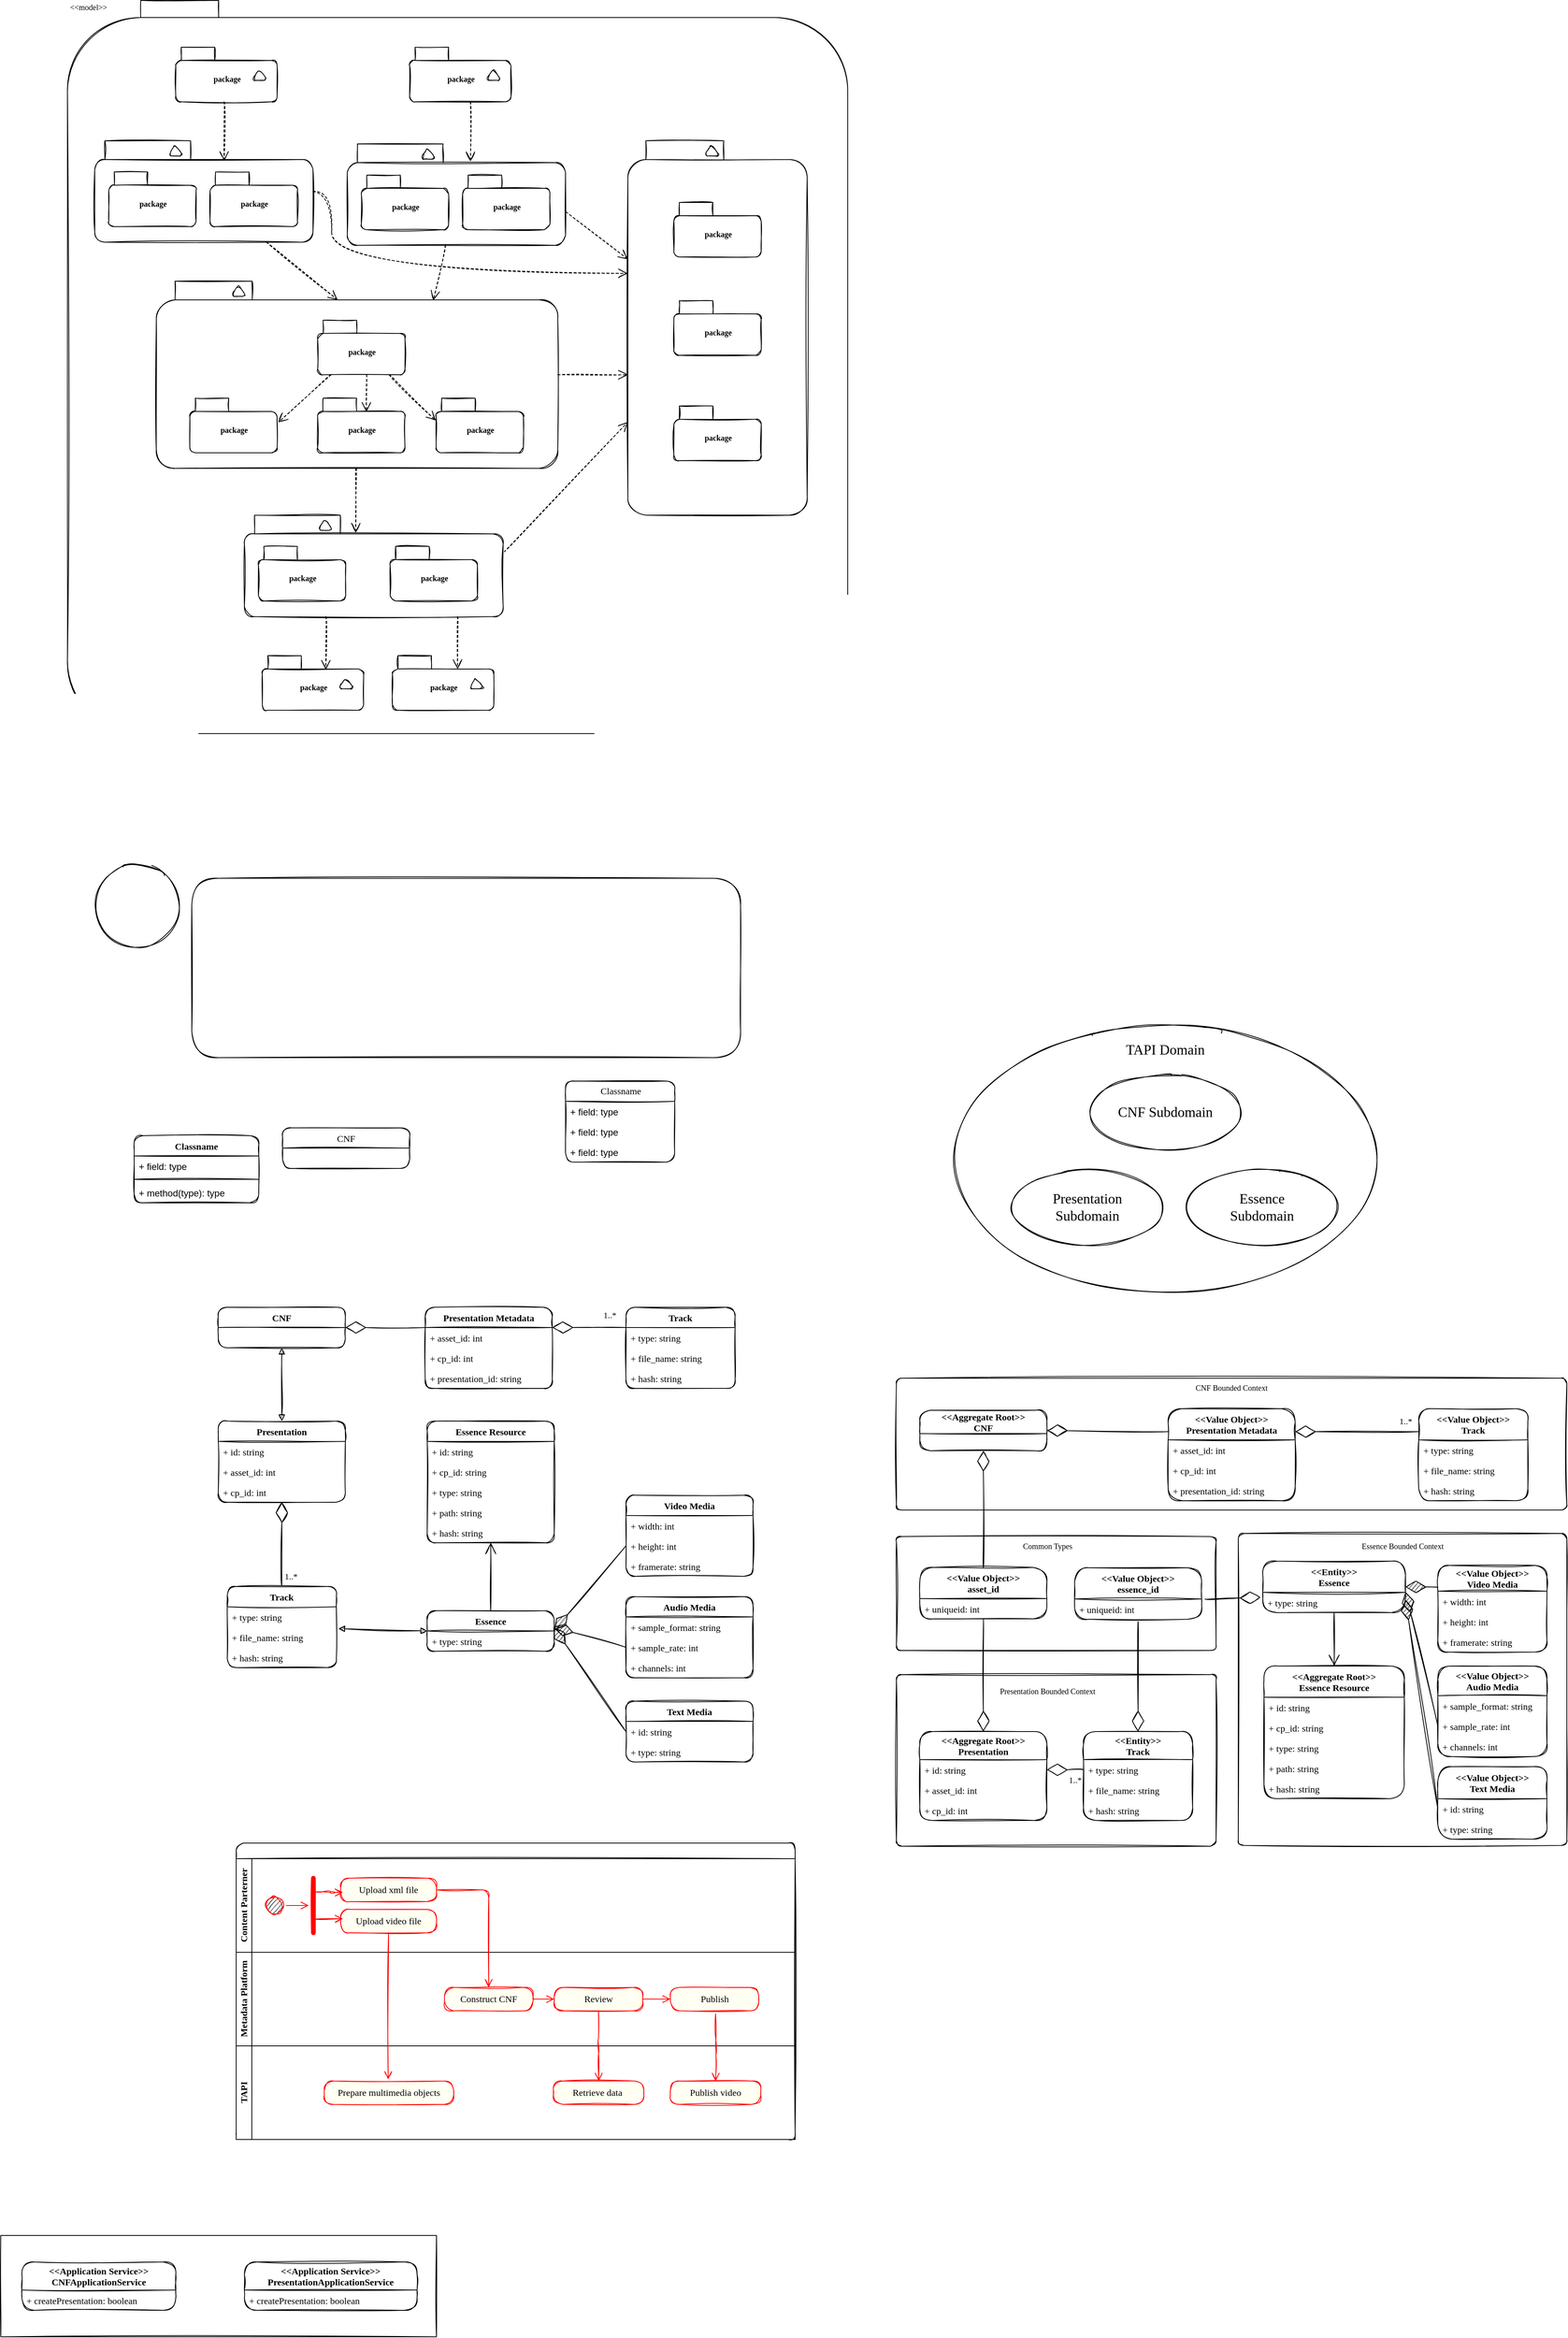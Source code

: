 <mxfile version="13.7.7" type="github">
  <diagram name="Page-1" id="b5b7bab2-c9e2-2cf4-8b2a-24fd1a2a6d21">
    <mxGraphModel dx="967" dy="663" grid="1" gridSize="10" guides="1" tooltips="1" connect="1" arrows="1" fold="1" page="1" pageScale="1" pageWidth="3300" pageHeight="4681" math="0" shadow="0">
      <root>
        <mxCell id="0" />
        <mxCell id="1" parent="0" />
        <mxCell id="pkwPzaPYfRj4sN46si9D-218" value="" style="rounded=0;whiteSpace=wrap;html=1;glass=0;sketch=1;strokeWidth=1;fontFamily=Comic Sans MS;fontSize=18;" vertex="1" parent="1">
          <mxGeometry x="241" y="2980" width="559" height="130" as="geometry" />
        </mxCell>
        <mxCell id="pkwPzaPYfRj4sN46si9D-211" value="" style="ellipse;whiteSpace=wrap;html=1;rounded=1;glass=0;sketch=1;strokeWidth=1;fontFamily=Comic Sans MS;fontSize=18;" vertex="1" parent="1">
          <mxGeometry x="1470" y="1420" width="530" height="360" as="geometry" />
        </mxCell>
        <mxCell id="pkwPzaPYfRj4sN46si9D-167" value="&lt;div&gt;&lt;/div&gt;" style="rounded=1;whiteSpace=wrap;html=1;absoluteArcSize=1;arcSize=14;strokeWidth=1;glass=0;sketch=1;fontFamily=Comic Sans MS;fontSize=18;align=center;" vertex="1" parent="1">
          <mxGeometry x="1390" y="2261" width="410" height="220" as="geometry" />
        </mxCell>
        <mxCell id="pkwPzaPYfRj4sN46si9D-160" value="&lt;div&gt;&lt;/div&gt;" style="rounded=1;whiteSpace=wrap;html=1;absoluteArcSize=1;arcSize=14;strokeWidth=1;glass=0;sketch=1;fontFamily=Comic Sans MS;fontSize=18;align=center;" vertex="1" parent="1">
          <mxGeometry x="1390" y="2084" width="410" height="146" as="geometry" />
        </mxCell>
        <mxCell id="pkwPzaPYfRj4sN46si9D-143" value="&lt;div&gt;&lt;/div&gt;" style="rounded=1;whiteSpace=wrap;html=1;absoluteArcSize=1;arcSize=14;strokeWidth=1;glass=0;sketch=1;fontFamily=Comic Sans MS;fontSize=18;align=center;" vertex="1" parent="1">
          <mxGeometry x="1390" y="1881" width="860" height="169" as="geometry" />
        </mxCell>
        <mxCell id="6e0c8c40b5770093-72" value="" style="shape=folder;fontStyle=1;spacingTop=10;tabWidth=194;tabHeight=22;tabPosition=left;html=1;shadow=0;comic=0;labelBackgroundColor=none;strokeWidth=1;fillColor=none;fontFamily=Verdana;fontSize=10;align=center;sketch=1;rounded=1;" parent="1" vertex="1">
          <mxGeometry x="326.5" y="114.5" width="1001" height="940" as="geometry" />
        </mxCell>
        <mxCell id="6e0c8c40b5770093-6" value="" style="group;sketch=1;rounded=1;" parent="1" vertex="1" connectable="0">
          <mxGeometry x="465.5" y="174.5" width="130" height="70" as="geometry" />
        </mxCell>
        <mxCell id="6e0c8c40b5770093-4" value="package" style="shape=folder;fontStyle=1;spacingTop=10;tabWidth=50;tabHeight=17;tabPosition=left;html=1;shadow=0;comic=0;labelBackgroundColor=none;strokeWidth=1;fontFamily=Verdana;fontSize=10;align=center;sketch=1;rounded=1;" parent="6e0c8c40b5770093-6" vertex="1">
          <mxGeometry width="130" height="70" as="geometry" />
        </mxCell>
        <mxCell id="6e0c8c40b5770093-5" value="" style="triangle;whiteSpace=wrap;html=1;shadow=0;comic=0;labelBackgroundColor=none;strokeWidth=1;fontFamily=Verdana;fontSize=10;align=center;rotation=-90;sketch=1;rounded=1;" parent="6e0c8c40b5770093-6" vertex="1">
          <mxGeometry x="100" y="25" width="15" height="20" as="geometry" />
        </mxCell>
        <mxCell id="6e0c8c40b5770093-7" value="" style="group;sketch=1;rounded=1;" parent="1" vertex="1" connectable="0">
          <mxGeometry x="765.5" y="174.5" width="130" height="70" as="geometry" />
        </mxCell>
        <mxCell id="6e0c8c40b5770093-8" value="package" style="shape=folder;fontStyle=1;spacingTop=10;tabWidth=50;tabHeight=17;tabPosition=left;html=1;shadow=0;comic=0;labelBackgroundColor=none;strokeWidth=1;fontFamily=Verdana;fontSize=10;align=center;sketch=1;rounded=1;" parent="6e0c8c40b5770093-7" vertex="1">
          <mxGeometry width="130" height="70" as="geometry" />
        </mxCell>
        <mxCell id="6e0c8c40b5770093-9" value="" style="triangle;whiteSpace=wrap;html=1;shadow=0;comic=0;labelBackgroundColor=none;strokeWidth=1;fontFamily=Verdana;fontSize=10;align=center;rotation=-90;sketch=1;rounded=1;" parent="6e0c8c40b5770093-7" vertex="1">
          <mxGeometry x="100" y="25" width="15" height="20" as="geometry" />
        </mxCell>
        <mxCell id="6e0c8c40b5770093-18" value="" style="group;sketch=1;rounded=1;" parent="1" vertex="1" connectable="0">
          <mxGeometry x="361.5" y="294.5" width="280" height="130" as="geometry" />
        </mxCell>
        <mxCell id="6e0c8c40b5770093-11" value="" style="shape=folder;fontStyle=1;spacingTop=10;tabWidth=123;tabHeight=24;tabPosition=left;html=1;shadow=0;comic=0;labelBackgroundColor=none;strokeWidth=1;fontFamily=Verdana;fontSize=10;align=center;sketch=1;rounded=1;" parent="6e0c8c40b5770093-18" vertex="1">
          <mxGeometry width="280" height="130" as="geometry" />
        </mxCell>
        <mxCell id="6e0c8c40b5770093-13" value="" style="triangle;whiteSpace=wrap;html=1;shadow=0;comic=0;labelBackgroundColor=none;strokeWidth=1;fontFamily=Verdana;fontSize=10;align=center;rotation=-90;sketch=1;rounded=1;" parent="6e0c8c40b5770093-18" vertex="1">
          <mxGeometry x="96" y="2" width="15" height="20" as="geometry" />
        </mxCell>
        <mxCell id="6e0c8c40b5770093-15" value="package" style="shape=folder;fontStyle=1;spacingTop=10;tabWidth=50;tabHeight=17;tabPosition=left;html=1;shadow=0;comic=0;labelBackgroundColor=none;strokeWidth=1;fontFamily=Verdana;fontSize=10;align=center;sketch=1;rounded=1;" parent="6e0c8c40b5770093-18" vertex="1">
          <mxGeometry x="18" y="40" width="112" height="70" as="geometry" />
        </mxCell>
        <mxCell id="6e0c8c40b5770093-17" value="package" style="shape=folder;fontStyle=1;spacingTop=10;tabWidth=50;tabHeight=17;tabPosition=left;html=1;shadow=0;comic=0;labelBackgroundColor=none;strokeWidth=1;fontFamily=Verdana;fontSize=10;align=center;sketch=1;rounded=1;" parent="6e0c8c40b5770093-18" vertex="1">
          <mxGeometry x="148" y="40" width="112" height="70" as="geometry" />
        </mxCell>
        <mxCell id="6e0c8c40b5770093-19" value="" style="group;sketch=1;rounded=1;" parent="1" vertex="1" connectable="0">
          <mxGeometry x="685.5" y="298.5" width="280" height="130" as="geometry" />
        </mxCell>
        <mxCell id="6e0c8c40b5770093-20" value="" style="shape=folder;fontStyle=1;spacingTop=10;tabWidth=123;tabHeight=24;tabPosition=left;html=1;shadow=0;comic=0;labelBackgroundColor=none;strokeWidth=1;fontFamily=Verdana;fontSize=10;align=center;sketch=1;rounded=1;" parent="6e0c8c40b5770093-19" vertex="1">
          <mxGeometry width="280" height="130" as="geometry" />
        </mxCell>
        <mxCell id="6e0c8c40b5770093-21" value="" style="triangle;whiteSpace=wrap;html=1;shadow=0;comic=0;labelBackgroundColor=none;strokeWidth=1;fontFamily=Verdana;fontSize=10;align=center;rotation=-90;sketch=1;rounded=1;" parent="6e0c8c40b5770093-19" vertex="1">
          <mxGeometry x="96" y="2" width="15" height="20" as="geometry" />
        </mxCell>
        <mxCell id="6e0c8c40b5770093-22" value="package" style="shape=folder;fontStyle=1;spacingTop=10;tabWidth=50;tabHeight=17;tabPosition=left;html=1;shadow=0;comic=0;labelBackgroundColor=none;strokeWidth=1;fontFamily=Verdana;fontSize=10;align=center;sketch=1;rounded=1;" parent="6e0c8c40b5770093-19" vertex="1">
          <mxGeometry x="18" y="40" width="112" height="70" as="geometry" />
        </mxCell>
        <mxCell id="6e0c8c40b5770093-23" value="package" style="shape=folder;fontStyle=1;spacingTop=10;tabWidth=50;tabHeight=17;tabPosition=left;html=1;shadow=0;comic=0;labelBackgroundColor=none;strokeWidth=1;fontFamily=Verdana;fontSize=10;align=center;sketch=1;rounded=1;" parent="6e0c8c40b5770093-19" vertex="1">
          <mxGeometry x="148" y="40" width="112" height="70" as="geometry" />
        </mxCell>
        <mxCell id="6e0c8c40b5770093-30" value="" style="group;sketch=1;rounded=1;" parent="1" vertex="1" connectable="0">
          <mxGeometry x="1045.5" y="294.5" width="230" height="480" as="geometry" />
        </mxCell>
        <mxCell id="6e0c8c40b5770093-24" value="" style="group;sketch=1;rounded=1;" parent="6e0c8c40b5770093-30" vertex="1" connectable="0">
          <mxGeometry width="230" height="480" as="geometry" />
        </mxCell>
        <mxCell id="6e0c8c40b5770093-25" value="" style="shape=folder;fontStyle=1;spacingTop=10;tabWidth=123;tabHeight=24;tabPosition=left;html=1;shadow=0;comic=0;labelBackgroundColor=none;strokeWidth=1;fontFamily=Verdana;fontSize=10;align=center;sketch=1;rounded=1;" parent="6e0c8c40b5770093-24" vertex="1">
          <mxGeometry width="230" height="480" as="geometry" />
        </mxCell>
        <mxCell id="6e0c8c40b5770093-29" value="" style="triangle;whiteSpace=wrap;html=1;shadow=0;comic=0;labelBackgroundColor=none;strokeWidth=1;fontFamily=Verdana;fontSize=10;align=center;rotation=-90;sketch=1;rounded=1;" parent="6e0c8c40b5770093-24" vertex="1">
          <mxGeometry x="100" y="2" width="15" height="20" as="geometry" />
        </mxCell>
        <mxCell id="6e0c8c40b5770093-27" value="package" style="shape=folder;fontStyle=1;spacingTop=10;tabWidth=50;tabHeight=17;tabPosition=left;html=1;shadow=0;comic=0;labelBackgroundColor=none;strokeWidth=1;fontFamily=Verdana;fontSize=10;align=center;sketch=1;rounded=1;" parent="6e0c8c40b5770093-24" vertex="1">
          <mxGeometry x="59" y="79" width="112" height="70" as="geometry" />
        </mxCell>
        <mxCell id="6e0c8c40b5770093-31" value="package" style="shape=folder;fontStyle=1;spacingTop=10;tabWidth=50;tabHeight=17;tabPosition=left;html=1;shadow=0;comic=0;labelBackgroundColor=none;strokeWidth=1;fontFamily=Verdana;fontSize=10;align=center;sketch=1;rounded=1;" parent="6e0c8c40b5770093-24" vertex="1">
          <mxGeometry x="59" y="205" width="112" height="70" as="geometry" />
        </mxCell>
        <mxCell id="6e0c8c40b5770093-28" value="package" style="shape=folder;fontStyle=1;spacingTop=10;tabWidth=50;tabHeight=17;tabPosition=left;html=1;shadow=0;comic=0;labelBackgroundColor=none;strokeWidth=1;fontFamily=Verdana;fontSize=10;align=center;sketch=1;rounded=1;" parent="6e0c8c40b5770093-24" vertex="1">
          <mxGeometry x="59" y="340" width="112" height="70" as="geometry" />
        </mxCell>
        <mxCell id="6e0c8c40b5770093-67" style="edgeStyle=none;html=1;entryX=0.43;entryY=0.173;entryPerimeter=0;dashed=1;labelBackgroundColor=none;startFill=0;endArrow=open;endFill=0;endSize=10;fontFamily=Verdana;fontSize=10;sketch=1;curved=1;" parent="1" source="6e0c8c40b5770093-33" target="6e0c8c40b5770093-47" edge="1">
          <mxGeometry relative="1" as="geometry" />
        </mxCell>
        <mxCell id="6e0c8c40b5770093-71" style="edgeStyle=elbowEdgeStyle;html=1;dashed=1;labelBackgroundColor=none;startFill=0;endArrow=open;endFill=0;endSize=10;fontFamily=Verdana;fontSize=10;elbow=vertical;sketch=1;curved=1;" parent="1" source="6e0c8c40b5770093-33" target="6e0c8c40b5770093-25" edge="1">
          <mxGeometry relative="1" as="geometry" />
        </mxCell>
        <mxCell id="6e0c8c40b5770093-33" value="" style="shape=folder;fontStyle=1;spacingTop=10;tabWidth=123;tabHeight=24;tabPosition=left;html=1;shadow=0;comic=0;labelBackgroundColor=none;strokeWidth=1;fontFamily=Verdana;fontSize=10;align=center;sketch=1;rounded=1;" parent="1" vertex="1">
          <mxGeometry x="440.5" y="474.5" width="515" height="240" as="geometry" />
        </mxCell>
        <mxCell id="6e0c8c40b5770093-64" style="edgeStyle=elbowEdgeStyle;html=1;entryX=0.559;entryY=0.251;entryPerimeter=0;dashed=1;labelBackgroundColor=none;startFill=0;endArrow=open;endFill=0;endSize=10;fontFamily=Verdana;fontSize=10;sketch=1;curved=1;" parent="1" source="6e0c8c40b5770093-42" target="6e0c8c40b5770093-44" edge="1">
          <mxGeometry relative="1" as="geometry" />
        </mxCell>
        <mxCell id="6e0c8c40b5770093-65" style="edgeStyle=none;html=1;dashed=1;labelBackgroundColor=none;startFill=0;endArrow=open;endFill=0;endSize=10;fontFamily=Verdana;fontSize=10;entryX=-0.003;entryY=0.411;entryPerimeter=0;sketch=1;curved=1;" parent="1" source="6e0c8c40b5770093-42" target="6e0c8c40b5770093-45" edge="1">
          <mxGeometry relative="1" as="geometry" />
        </mxCell>
        <mxCell id="6e0c8c40b5770093-66" style="edgeStyle=none;html=1;dashed=1;labelBackgroundColor=none;startFill=0;endArrow=open;endFill=0;endSize=10;fontFamily=Verdana;fontSize=10;entryX=1.013;entryY=0.444;entryPerimeter=0;sketch=1;curved=1;" parent="1" source="6e0c8c40b5770093-42" target="6e0c8c40b5770093-43" edge="1">
          <mxGeometry relative="1" as="geometry" />
        </mxCell>
        <mxCell id="6e0c8c40b5770093-42" value="package" style="shape=folder;fontStyle=1;spacingTop=10;tabWidth=50;tabHeight=17;tabPosition=left;html=1;shadow=0;comic=0;labelBackgroundColor=none;strokeWidth=1;fontFamily=Verdana;fontSize=10;align=center;sketch=1;rounded=1;" parent="1" vertex="1">
          <mxGeometry x="647.5" y="524.5" width="112" height="70" as="geometry" />
        </mxCell>
        <mxCell id="6e0c8c40b5770093-43" value="package" style="shape=folder;fontStyle=1;spacingTop=10;tabWidth=50;tabHeight=17;tabPosition=left;html=1;shadow=0;comic=0;labelBackgroundColor=none;strokeWidth=1;fontFamily=Verdana;fontSize=10;align=center;sketch=1;rounded=1;" parent="1" vertex="1">
          <mxGeometry x="483.5" y="624.5" width="112" height="70" as="geometry" />
        </mxCell>
        <mxCell id="6e0c8c40b5770093-44" value="package" style="shape=folder;fontStyle=1;spacingTop=10;tabWidth=50;tabHeight=17;tabPosition=left;html=1;shadow=0;comic=0;labelBackgroundColor=none;strokeWidth=1;fontFamily=Verdana;fontSize=10;align=center;sketch=1;rounded=1;" parent="1" vertex="1">
          <mxGeometry x="647.5" y="624.5" width="112" height="70" as="geometry" />
        </mxCell>
        <mxCell id="6e0c8c40b5770093-45" value="package" style="shape=folder;fontStyle=1;spacingTop=10;tabWidth=50;tabHeight=17;tabPosition=left;html=1;shadow=0;comic=0;labelBackgroundColor=none;strokeWidth=1;fontFamily=Verdana;fontSize=10;align=center;sketch=1;rounded=1;" parent="1" vertex="1">
          <mxGeometry x="799.5" y="624.5" width="112" height="70" as="geometry" />
        </mxCell>
        <mxCell id="6e0c8c40b5770093-68" style="edgeStyle=elbowEdgeStyle;html=1;entryX=0.628;entryY=0.26;entryPerimeter=0;dashed=1;labelBackgroundColor=none;startFill=0;endArrow=open;endFill=0;endSize=10;fontFamily=Verdana;fontSize=10;sketch=1;curved=1;" parent="1" source="6e0c8c40b5770093-47" target="6e0c8c40b5770093-53" edge="1">
          <mxGeometry relative="1" as="geometry" />
        </mxCell>
        <mxCell id="6e0c8c40b5770093-69" style="edgeStyle=elbowEdgeStyle;html=1;entryX=0.643;entryY=0.246;entryPerimeter=0;dashed=1;labelBackgroundColor=none;startFill=0;endArrow=open;endFill=0;endSize=10;fontFamily=Verdana;fontSize=10;sketch=1;curved=1;" parent="1" source="6e0c8c40b5770093-47" target="6e0c8c40b5770093-56" edge="1">
          <mxGeometry relative="1" as="geometry" />
        </mxCell>
        <mxCell id="6e0c8c40b5770093-70" style="edgeStyle=none;html=1;dashed=1;labelBackgroundColor=none;startFill=0;endArrow=open;endFill=0;endSize=10;fontFamily=Verdana;fontSize=10;exitX=1.003;exitY=0.363;exitPerimeter=0;sketch=1;curved=1;" parent="1" source="6e0c8c40b5770093-47" target="6e0c8c40b5770093-25" edge="1">
          <mxGeometry relative="1" as="geometry" />
        </mxCell>
        <mxCell id="6e0c8c40b5770093-47" value="" style="shape=folder;fontStyle=1;spacingTop=10;tabWidth=123;tabHeight=24;tabPosition=left;html=1;shadow=0;comic=0;labelBackgroundColor=none;strokeWidth=1;fontFamily=Verdana;fontSize=10;align=center;sketch=1;rounded=1;" parent="1" vertex="1">
          <mxGeometry x="553.5" y="774.5" width="332" height="130" as="geometry" />
        </mxCell>
        <mxCell id="6e0c8c40b5770093-48" value="" style="triangle;whiteSpace=wrap;html=1;shadow=0;comic=0;labelBackgroundColor=none;strokeWidth=1;fontFamily=Verdana;fontSize=10;align=center;rotation=-90;sketch=1;rounded=1;" parent="1" vertex="1">
          <mxGeometry x="649.5" y="776.5" width="15" height="20" as="geometry" />
        </mxCell>
        <mxCell id="6e0c8c40b5770093-49" value="package" style="shape=folder;fontStyle=1;spacingTop=10;tabWidth=50;tabHeight=17;tabPosition=left;html=1;shadow=0;comic=0;labelBackgroundColor=none;strokeWidth=1;fontFamily=Verdana;fontSize=10;align=center;sketch=1;rounded=1;" parent="1" vertex="1">
          <mxGeometry x="571.5" y="814.5" width="112" height="70" as="geometry" />
        </mxCell>
        <mxCell id="6e0c8c40b5770093-50" value="package" style="shape=folder;fontStyle=1;spacingTop=10;tabWidth=50;tabHeight=17;tabPosition=left;html=1;shadow=0;comic=0;labelBackgroundColor=none;strokeWidth=1;fontFamily=Verdana;fontSize=10;align=center;sketch=1;rounded=1;" parent="1" vertex="1">
          <mxGeometry x="740.5" y="814.5" width="112" height="70" as="geometry" />
        </mxCell>
        <mxCell id="6e0c8c40b5770093-51" value="" style="triangle;whiteSpace=wrap;html=1;shadow=0;comic=0;labelBackgroundColor=none;strokeWidth=1;fontFamily=Verdana;fontSize=10;align=center;rotation=-90;sketch=1;rounded=1;" parent="1" vertex="1">
          <mxGeometry x="538.5" y="476.5" width="15" height="20" as="geometry" />
        </mxCell>
        <mxCell id="6e0c8c40b5770093-52" value="" style="group;sketch=1;rounded=1;" parent="1" vertex="1" connectable="0">
          <mxGeometry x="576.5" y="954.569" width="130" height="70" as="geometry" />
        </mxCell>
        <mxCell id="6e0c8c40b5770093-53" value="package" style="shape=folder;fontStyle=1;spacingTop=10;tabWidth=50;tabHeight=17;tabPosition=left;html=1;shadow=0;comic=0;labelBackgroundColor=none;strokeWidth=1;fontFamily=Verdana;fontSize=10;align=center;sketch=1;rounded=1;" parent="6e0c8c40b5770093-52" vertex="1">
          <mxGeometry width="130" height="70" as="geometry" />
        </mxCell>
        <mxCell id="6e0c8c40b5770093-54" value="" style="triangle;whiteSpace=wrap;html=1;shadow=0;comic=0;labelBackgroundColor=none;strokeWidth=1;fontFamily=Verdana;fontSize=10;align=center;rotation=-90;sketch=1;rounded=1;" parent="6e0c8c40b5770093-52" vertex="1">
          <mxGeometry x="100" y="25" width="15" height="20" as="geometry" />
        </mxCell>
        <mxCell id="6e0c8c40b5770093-55" value="" style="group;sketch=1;rounded=1;" parent="1" vertex="1" connectable="0">
          <mxGeometry x="743.5" y="954.569" width="130" height="70" as="geometry" />
        </mxCell>
        <mxCell id="6e0c8c40b5770093-56" value="package" style="shape=folder;fontStyle=1;spacingTop=10;tabWidth=50;tabHeight=17;tabPosition=left;html=1;shadow=0;comic=0;labelBackgroundColor=none;strokeWidth=1;fontFamily=Verdana;fontSize=10;align=center;sketch=1;rounded=1;" parent="6e0c8c40b5770093-55" vertex="1">
          <mxGeometry width="130" height="70" as="geometry" />
        </mxCell>
        <mxCell id="6e0c8c40b5770093-57" value="" style="triangle;whiteSpace=wrap;html=1;shadow=0;comic=0;labelBackgroundColor=none;strokeWidth=1;fontFamily=Verdana;fontSize=10;align=center;rotation=-90;sketch=1;rounded=1;" parent="6e0c8c40b5770093-55" vertex="1">
          <mxGeometry x="100" y="25" width="15" height="20" as="geometry" />
        </mxCell>
        <mxCell id="6e0c8c40b5770093-58" style="html=1;dashed=1;labelBackgroundColor=none;startFill=0;endArrow=open;endFill=0;endSize=10;fontFamily=Verdana;fontSize=10;entryX=0.592;entryY=0.2;entryPerimeter=0;edgeStyle=elbowEdgeStyle;sketch=1;curved=1;" parent="1" source="6e0c8c40b5770093-4" target="6e0c8c40b5770093-11" edge="1">
          <mxGeometry relative="1" as="geometry" />
        </mxCell>
        <mxCell id="6e0c8c40b5770093-59" style="html=1;dashed=1;labelBackgroundColor=none;startFill=0;endArrow=open;endFill=0;endSize=10;fontFamily=Verdana;fontSize=10;entryX=0.592;entryY=0.2;entryPerimeter=0;edgeStyle=elbowEdgeStyle;sketch=1;curved=1;" parent="1" edge="1">
          <mxGeometry relative="1" as="geometry">
            <mxPoint x="843.328" y="244.5" as="sourcePoint" />
            <mxPoint x="843.328" y="320.845" as="targetPoint" />
          </mxGeometry>
        </mxCell>
        <mxCell id="6e0c8c40b5770093-60" style="html=1;entryX=0.452;entryY=0.1;entryPerimeter=0;dashed=1;labelBackgroundColor=none;startFill=0;endArrow=open;endFill=0;endSize=10;fontFamily=Verdana;fontSize=10;sketch=1;curved=1;" parent="1" source="6e0c8c40b5770093-11" target="6e0c8c40b5770093-33" edge="1">
          <mxGeometry relative="1" as="geometry" />
        </mxCell>
        <mxCell id="6e0c8c40b5770093-61" style="edgeStyle=none;html=1;entryX=0.69;entryY=0.102;entryPerimeter=0;dashed=1;labelBackgroundColor=none;startFill=0;endArrow=open;endFill=0;endSize=10;fontFamily=Verdana;fontSize=10;sketch=1;curved=1;" parent="1" source="6e0c8c40b5770093-20" target="6e0c8c40b5770093-33" edge="1">
          <mxGeometry relative="1" as="geometry" />
        </mxCell>
        <mxCell id="6e0c8c40b5770093-62" style="edgeStyle=none;html=1;dashed=1;labelBackgroundColor=none;startFill=0;endArrow=open;endFill=0;endSize=10;fontFamily=Verdana;fontSize=10;exitX=1.002;exitY=0.668;exitPerimeter=0;sketch=1;curved=1;" parent="1" source="6e0c8c40b5770093-20" target="6e0c8c40b5770093-25" edge="1">
          <mxGeometry relative="1" as="geometry" />
        </mxCell>
        <mxCell id="6e0c8c40b5770093-63" style="edgeStyle=orthogonalEdgeStyle;html=1;dashed=1;labelBackgroundColor=none;startFill=0;endArrow=open;endFill=0;endSize=10;fontFamily=Verdana;fontSize=10;sketch=1;curved=1;" parent="1" source="6e0c8c40b5770093-11" target="6e0c8c40b5770093-25" edge="1">
          <mxGeometry relative="1" as="geometry">
            <Array as="points">
              <mxPoint x="665.5" y="359.5" />
              <mxPoint x="665.5" y="464.5" />
            </Array>
          </mxGeometry>
        </mxCell>
        <mxCell id="6e0c8c40b5770093-73" value="&amp;lt;&amp;lt;model&amp;gt;&amp;gt;" style="text;html=1;align=left;verticalAlign=top;spacingTop=-4;fontSize=10;fontFamily=Verdana;sketch=1;rounded=1;" parent="1" vertex="1">
          <mxGeometry x="327.5" y="114.5" width="130" height="20" as="geometry" />
        </mxCell>
        <mxCell id="pkwPzaPYfRj4sN46si9D-1" value="" style="whiteSpace=wrap;html=1;sketch=1;rounded=1;" vertex="1" parent="1">
          <mxGeometry x="486" y="1240" width="704" height="230" as="geometry" />
        </mxCell>
        <mxCell id="pkwPzaPYfRj4sN46si9D-2" value="" style="ellipse;whiteSpace=wrap;html=1;aspect=fixed;sketch=1;rounded=1;" vertex="1" parent="1">
          <mxGeometry x="361" y="1220" width="110" height="110" as="geometry" />
        </mxCell>
        <mxCell id="pkwPzaPYfRj4sN46si9D-66" value="" style="endArrow=diamondThin;endFill=0;endSize=24;html=1;exitX=0.5;exitY=0;exitDx=0;exitDy=0;entryX=0.5;entryY=1;entryDx=0;entryDy=0;shadow=0;sketch=1;curved=1;" edge="1" parent="1" source="pkwPzaPYfRj4sN46si9D-50" target="pkwPzaPYfRj4sN46si9D-27">
          <mxGeometry width="160" relative="1" as="geometry">
            <mxPoint x="593" y="2091" as="sourcePoint" />
            <mxPoint x="753" y="2091" as="targetPoint" />
          </mxGeometry>
        </mxCell>
        <mxCell id="pkwPzaPYfRj4sN46si9D-67" value="&lt;font face=&quot;Comic Sans MS&quot;&gt;1..*&lt;/font&gt;" style="edgeLabel;html=1;align=center;verticalAlign=middle;resizable=0;points=[];sketch=1;rounded=1;" vertex="1" connectable="0" parent="pkwPzaPYfRj4sN46si9D-66">
          <mxGeometry x="-0.537" y="-1" relative="1" as="geometry">
            <mxPoint x="10.5" y="12" as="offset" />
          </mxGeometry>
        </mxCell>
        <mxCell id="pkwPzaPYfRj4sN46si9D-68" value="CNF" style="swimlane;fontStyle=0;childLayout=stackLayout;horizontal=1;startSize=26;horizontalStack=0;resizeParent=1;resizeParentMax=0;resizeLast=0;collapsible=1;marginBottom=0;shadow=0;glass=0;swimlaneLine=1;fontFamily=Comic Sans MS;sketch=1;rounded=1;" vertex="1" parent="1">
          <mxGeometry x="602.5" y="1560" width="163" height="52" as="geometry">
            <mxRectangle x="602.5" y="1560" width="60" height="26" as="alternateBounds" />
          </mxGeometry>
        </mxCell>
        <mxCell id="pkwPzaPYfRj4sN46si9D-70" value="Classname" style="swimlane;fontStyle=1;align=center;verticalAlign=top;childLayout=stackLayout;horizontal=1;startSize=26;horizontalStack=0;resizeParent=1;resizeParentMax=0;resizeLast=0;collapsible=1;marginBottom=0;shadow=0;glass=0;fontFamily=Comic Sans MS;sketch=1;rounded=1;" vertex="1" parent="1">
          <mxGeometry x="412" y="1570" width="160" height="86" as="geometry" />
        </mxCell>
        <mxCell id="pkwPzaPYfRj4sN46si9D-71" value="+ field: type" style="text;strokeColor=none;fillColor=none;align=left;verticalAlign=top;spacingLeft=4;spacingRight=4;overflow=hidden;rotatable=0;points=[[0,0.5],[1,0.5]];portConstraint=eastwest;sketch=1;rounded=1;" vertex="1" parent="pkwPzaPYfRj4sN46si9D-70">
          <mxGeometry y="26" width="160" height="26" as="geometry" />
        </mxCell>
        <mxCell id="pkwPzaPYfRj4sN46si9D-72" value="" style="line;strokeWidth=1;fillColor=none;align=left;verticalAlign=middle;spacingTop=-1;spacingLeft=3;spacingRight=3;rotatable=0;labelPosition=right;points=[];portConstraint=eastwest;sketch=1;rounded=1;" vertex="1" parent="pkwPzaPYfRj4sN46si9D-70">
          <mxGeometry y="52" width="160" height="8" as="geometry" />
        </mxCell>
        <mxCell id="pkwPzaPYfRj4sN46si9D-73" value="+ method(type): type" style="text;strokeColor=none;fillColor=none;align=left;verticalAlign=top;spacingLeft=4;spacingRight=4;overflow=hidden;rotatable=0;points=[[0,0.5],[1,0.5]];portConstraint=eastwest;sketch=1;rounded=1;" vertex="1" parent="pkwPzaPYfRj4sN46si9D-70">
          <mxGeometry y="60" width="160" height="26" as="geometry" />
        </mxCell>
        <mxCell id="pkwPzaPYfRj4sN46si9D-5" value="CNF" style="swimlane;fontStyle=1;childLayout=stackLayout;horizontal=1;startSize=26;horizontalStack=0;resizeParent=1;resizeParentMax=0;resizeLast=0;collapsible=0;marginBottom=0;shadow=0;glass=0;swimlaneLine=1;fontFamily=Comic Sans MS;sketch=1;rounded=1;" vertex="1" parent="1">
          <mxGeometry x="520" y="1790" width="163" height="52" as="geometry" />
        </mxCell>
        <mxCell id="pkwPzaPYfRj4sN46si9D-23" value="Presentation Metadata" style="swimlane;fontStyle=1;childLayout=stackLayout;horizontal=1;startSize=26;horizontalStack=0;resizeParent=1;resizeParentMax=0;resizeLast=0;collapsible=0;marginBottom=0;shadow=0;glass=0;swimlaneLine=1;fontFamily=Comic Sans MS;sketch=1;rounded=1;" vertex="1" parent="1">
          <mxGeometry x="785.5" y="1790" width="163" height="104" as="geometry" />
        </mxCell>
        <mxCell id="pkwPzaPYfRj4sN46si9D-24" value="+ asset_id: int" style="text;strokeColor=none;fillColor=none;align=left;verticalAlign=top;spacingLeft=4;spacingRight=4;overflow=hidden;rotatable=0;points=[[0,0.5],[1,0.5]];portConstraint=eastwest;fontFamily=Comic Sans MS;sketch=1;rounded=1;" vertex="1" parent="pkwPzaPYfRj4sN46si9D-23">
          <mxGeometry y="26" width="163" height="26" as="geometry" />
        </mxCell>
        <mxCell id="pkwPzaPYfRj4sN46si9D-26" value="+ cp_id: int" style="text;strokeColor=none;fillColor=none;align=left;verticalAlign=top;spacingLeft=4;spacingRight=4;overflow=hidden;rotatable=0;points=[[0,0.5],[1,0.5]];portConstraint=eastwest;fontFamily=Comic Sans MS;sketch=1;rounded=1;" vertex="1" parent="pkwPzaPYfRj4sN46si9D-23">
          <mxGeometry y="52" width="163" height="26" as="geometry" />
        </mxCell>
        <mxCell id="pkwPzaPYfRj4sN46si9D-25" value="+ presentation_id: string" style="text;strokeColor=none;fillColor=none;align=left;verticalAlign=top;spacingLeft=4;spacingRight=4;overflow=hidden;rotatable=0;points=[[0,0.5],[1,0.5]];portConstraint=eastwest;fontFamily=Comic Sans MS;sketch=1;rounded=1;" vertex="1" parent="pkwPzaPYfRj4sN46si9D-23">
          <mxGeometry y="78" width="163" height="26" as="geometry" />
        </mxCell>
        <mxCell id="pkwPzaPYfRj4sN46si9D-16" value="Track" style="swimlane;fontStyle=1;childLayout=stackLayout;horizontal=1;startSize=26;horizontalStack=0;resizeParent=1;resizeParentMax=0;resizeLast=0;collapsible=0;marginBottom=0;shadow=0;glass=0;fontFamily=Comic Sans MS;sketch=1;rounded=1;" vertex="1" parent="1">
          <mxGeometry x="1043" y="1790" width="140" height="104" as="geometry" />
        </mxCell>
        <mxCell id="pkwPzaPYfRj4sN46si9D-17" value="+ type: string" style="text;strokeColor=none;fillColor=none;align=left;verticalAlign=top;spacingLeft=4;spacingRight=4;overflow=hidden;rotatable=0;points=[[0,0.5],[1,0.5]];portConstraint=eastwest;fontFamily=Comic Sans MS;sketch=1;rounded=1;" vertex="1" parent="pkwPzaPYfRj4sN46si9D-16">
          <mxGeometry y="26" width="140" height="26" as="geometry" />
        </mxCell>
        <mxCell id="pkwPzaPYfRj4sN46si9D-18" value="+ file_name: string" style="text;strokeColor=none;fillColor=none;align=left;verticalAlign=top;spacingLeft=4;spacingRight=4;overflow=hidden;rotatable=0;points=[[0,0.5],[1,0.5]];portConstraint=eastwest;fontFamily=Comic Sans MS;sketch=1;rounded=1;" vertex="1" parent="pkwPzaPYfRj4sN46si9D-16">
          <mxGeometry y="52" width="140" height="26" as="geometry" />
        </mxCell>
        <mxCell id="pkwPzaPYfRj4sN46si9D-31" value="+ hash: string" style="text;strokeColor=none;fillColor=none;align=left;verticalAlign=top;spacingLeft=4;spacingRight=4;overflow=hidden;rotatable=0;points=[[0,0.5],[1,0.5]];portConstraint=eastwest;fontFamily=Comic Sans MS;sketch=1;rounded=1;" vertex="1" parent="pkwPzaPYfRj4sN46si9D-16">
          <mxGeometry y="78" width="140" height="26" as="geometry" />
        </mxCell>
        <mxCell id="pkwPzaPYfRj4sN46si9D-34" value="Essence Resource" style="swimlane;fontStyle=1;childLayout=stackLayout;horizontal=1;startSize=26;horizontalStack=0;resizeParent=1;resizeParentMax=0;resizeLast=0;collapsible=0;marginBottom=0;shadow=0;glass=0;swimlaneLine=1;fontFamily=Comic Sans MS;swimlaneFillColor=none;sketch=1;rounded=1;" vertex="1" parent="1">
          <mxGeometry x="788" y="1936" width="163" height="156" as="geometry" />
        </mxCell>
        <mxCell id="pkwPzaPYfRj4sN46si9D-35" value="+ id: string" style="text;strokeColor=none;fillColor=none;align=left;verticalAlign=top;spacingLeft=4;spacingRight=4;overflow=hidden;rotatable=0;points=[[0,0.5],[1,0.5]];portConstraint=eastwest;fontFamily=Comic Sans MS;sketch=1;rounded=1;" vertex="1" parent="pkwPzaPYfRj4sN46si9D-34">
          <mxGeometry y="26" width="163" height="26" as="geometry" />
        </mxCell>
        <mxCell id="pkwPzaPYfRj4sN46si9D-39" value="+ cp_id: string" style="text;strokeColor=none;fillColor=none;align=left;verticalAlign=top;spacingLeft=4;spacingRight=4;overflow=hidden;rotatable=0;points=[[0,0.5],[1,0.5]];portConstraint=eastwest;fontFamily=Comic Sans MS;sketch=1;rounded=1;" vertex="1" parent="pkwPzaPYfRj4sN46si9D-34">
          <mxGeometry y="52" width="163" height="26" as="geometry" />
        </mxCell>
        <mxCell id="pkwPzaPYfRj4sN46si9D-36" value="+ type: string" style="text;strokeColor=none;fillColor=none;align=left;verticalAlign=top;spacingLeft=4;spacingRight=4;overflow=hidden;rotatable=0;points=[[0,0.5],[1,0.5]];portConstraint=eastwest;fontFamily=Comic Sans MS;sketch=1;rounded=1;" vertex="1" parent="pkwPzaPYfRj4sN46si9D-34">
          <mxGeometry y="78" width="163" height="26" as="geometry" />
        </mxCell>
        <mxCell id="pkwPzaPYfRj4sN46si9D-38" value="+ path: string" style="text;strokeColor=none;fillColor=none;align=left;verticalAlign=top;spacingLeft=4;spacingRight=4;overflow=hidden;rotatable=0;points=[[0,0.5],[1,0.5]];portConstraint=eastwest;fontFamily=Comic Sans MS;sketch=1;rounded=1;" vertex="1" parent="pkwPzaPYfRj4sN46si9D-34">
          <mxGeometry y="104" width="163" height="26" as="geometry" />
        </mxCell>
        <mxCell id="pkwPzaPYfRj4sN46si9D-37" value="+ hash: string" style="text;strokeColor=none;fillColor=none;align=left;verticalAlign=top;spacingLeft=4;spacingRight=4;overflow=hidden;rotatable=0;points=[[0,0.5],[1,0.5]];portConstraint=eastwest;fontFamily=Comic Sans MS;sketch=1;rounded=1;" vertex="1" parent="pkwPzaPYfRj4sN46si9D-34">
          <mxGeometry y="130" width="163" height="26" as="geometry" />
        </mxCell>
        <mxCell id="pkwPzaPYfRj4sN46si9D-27" value="Presentation" style="swimlane;fontStyle=1;childLayout=stackLayout;horizontal=1;startSize=26;horizontalStack=0;resizeParent=1;resizeParentMax=0;resizeLast=0;collapsible=0;marginBottom=0;shadow=0;glass=0;swimlaneLine=1;fontFamily=Comic Sans MS;sketch=1;rounded=1;" vertex="1" parent="1">
          <mxGeometry x="520" y="1936" width="163" height="104" as="geometry" />
        </mxCell>
        <mxCell id="pkwPzaPYfRj4sN46si9D-28" value="+ id: string" style="text;strokeColor=none;fillColor=none;align=left;verticalAlign=top;spacingLeft=4;spacingRight=4;overflow=hidden;rotatable=0;points=[[0,0.5],[1,0.5]];portConstraint=eastwest;fontFamily=Comic Sans MS;sketch=1;rounded=1;" vertex="1" parent="pkwPzaPYfRj4sN46si9D-27">
          <mxGeometry y="26" width="163" height="26" as="geometry" />
        </mxCell>
        <mxCell id="pkwPzaPYfRj4sN46si9D-29" value="+ asset_id: int" style="text;strokeColor=none;fillColor=none;align=left;verticalAlign=top;spacingLeft=4;spacingRight=4;overflow=hidden;rotatable=0;points=[[0,0.5],[1,0.5]];portConstraint=eastwest;fontFamily=Comic Sans MS;sketch=1;rounded=1;" vertex="1" parent="pkwPzaPYfRj4sN46si9D-27">
          <mxGeometry y="52" width="163" height="26" as="geometry" />
        </mxCell>
        <mxCell id="pkwPzaPYfRj4sN46si9D-30" value="+ cp_id: int" style="text;strokeColor=none;fillColor=none;align=left;verticalAlign=top;spacingLeft=4;spacingRight=4;overflow=hidden;rotatable=0;points=[[0,0.5],[1,0.5]];portConstraint=eastwest;fontFamily=Comic Sans MS;sketch=1;rounded=1;" vertex="1" parent="pkwPzaPYfRj4sN46si9D-27">
          <mxGeometry y="78" width="163" height="26" as="geometry" />
        </mxCell>
        <mxCell id="pkwPzaPYfRj4sN46si9D-83" value="Classname" style="swimlane;fontStyle=0;childLayout=stackLayout;horizontal=1;startSize=26;fillColor=none;horizontalStack=0;resizeParent=1;resizeParentMax=0;resizeLast=0;collapsible=0;marginBottom=0;rounded=1;glass=0;sketch=1;fontFamily=Comic Sans MS;html=1;" vertex="1" parent="1">
          <mxGeometry x="965.5" y="1500" width="140" height="104" as="geometry" />
        </mxCell>
        <mxCell id="pkwPzaPYfRj4sN46si9D-84" value="+ field: type" style="text;strokeColor=none;fillColor=none;align=left;verticalAlign=top;spacingLeft=4;spacingRight=4;overflow=hidden;rotatable=0;points=[[0,0.5],[1,0.5]];portConstraint=eastwest;" vertex="1" parent="pkwPzaPYfRj4sN46si9D-83">
          <mxGeometry y="26" width="140" height="26" as="geometry" />
        </mxCell>
        <mxCell id="pkwPzaPYfRj4sN46si9D-85" value="+ field: type" style="text;strokeColor=none;fillColor=none;align=left;verticalAlign=top;spacingLeft=4;spacingRight=4;overflow=hidden;rotatable=0;points=[[0,0.5],[1,0.5]];portConstraint=eastwest;" vertex="1" parent="pkwPzaPYfRj4sN46si9D-83">
          <mxGeometry y="52" width="140" height="26" as="geometry" />
        </mxCell>
        <mxCell id="pkwPzaPYfRj4sN46si9D-86" value="+ field: type" style="text;strokeColor=none;fillColor=none;align=left;verticalAlign=top;spacingLeft=4;spacingRight=4;overflow=hidden;rotatable=0;points=[[0,0.5],[1,0.5]];portConstraint=eastwest;" vertex="1" parent="pkwPzaPYfRj4sN46si9D-83">
          <mxGeometry y="78" width="140" height="26" as="geometry" />
        </mxCell>
        <mxCell id="pkwPzaPYfRj4sN46si9D-54" value="Video Media" style="swimlane;fontStyle=1;childLayout=stackLayout;horizontal=1;startSize=26;horizontalStack=0;resizeParent=1;resizeParentMax=0;resizeLast=0;collapsible=0;marginBottom=0;shadow=0;glass=0;swimlaneLine=1;fontFamily=Comic Sans MS;swimlaneFillColor=none;sketch=1;rounded=1;" vertex="1" parent="1">
          <mxGeometry x="1043" y="2031" width="163" height="104" as="geometry" />
        </mxCell>
        <mxCell id="pkwPzaPYfRj4sN46si9D-55" value="+ width: int" style="text;strokeColor=none;fillColor=none;align=left;verticalAlign=top;spacingLeft=4;spacingRight=4;overflow=hidden;rotatable=0;points=[[0,0.5],[1,0.5]];portConstraint=eastwest;fontFamily=Comic Sans MS;sketch=1;rounded=1;" vertex="1" parent="pkwPzaPYfRj4sN46si9D-54">
          <mxGeometry y="26" width="163" height="26" as="geometry" />
        </mxCell>
        <mxCell id="pkwPzaPYfRj4sN46si9D-56" value="+ height: int" style="text;strokeColor=none;fillColor=none;align=left;verticalAlign=top;spacingLeft=4;spacingRight=4;overflow=hidden;rotatable=0;points=[[0,0.5],[1,0.5]];portConstraint=eastwest;fontFamily=Comic Sans MS;sketch=1;rounded=1;" vertex="1" parent="pkwPzaPYfRj4sN46si9D-54">
          <mxGeometry y="52" width="163" height="26" as="geometry" />
        </mxCell>
        <mxCell id="pkwPzaPYfRj4sN46si9D-63" value="+ framerate: string" style="text;strokeColor=none;fillColor=none;align=left;verticalAlign=top;spacingLeft=4;spacingRight=4;overflow=hidden;rotatable=0;points=[[0,0.5],[1,0.5]];portConstraint=eastwest;fontFamily=Comic Sans MS;sketch=1;rounded=1;" vertex="1" parent="pkwPzaPYfRj4sN46si9D-54">
          <mxGeometry y="78" width="163" height="26" as="geometry" />
        </mxCell>
        <mxCell id="pkwPzaPYfRj4sN46si9D-57" value="Audio Media" style="swimlane;fontStyle=1;childLayout=stackLayout;horizontal=1;startSize=26;horizontalStack=0;resizeParent=1;resizeParentMax=0;resizeLast=0;collapsible=0;marginBottom=0;shadow=0;glass=0;swimlaneLine=1;fontFamily=Comic Sans MS;swimlaneFillColor=none;sketch=1;rounded=1;" vertex="1" parent="1">
          <mxGeometry x="1043" y="2161" width="163" height="104" as="geometry" />
        </mxCell>
        <mxCell id="pkwPzaPYfRj4sN46si9D-58" value="+ sample_format: string" style="text;strokeColor=none;fillColor=none;align=left;verticalAlign=top;spacingLeft=4;spacingRight=4;overflow=hidden;rotatable=0;points=[[0,0.5],[1,0.5]];portConstraint=eastwest;fontFamily=Comic Sans MS;sketch=1;rounded=1;" vertex="1" parent="pkwPzaPYfRj4sN46si9D-57">
          <mxGeometry y="26" width="163" height="26" as="geometry" />
        </mxCell>
        <mxCell id="pkwPzaPYfRj4sN46si9D-64" value="+ sample_rate: int" style="text;strokeColor=none;fillColor=none;align=left;verticalAlign=top;spacingLeft=4;spacingRight=4;overflow=hidden;rotatable=0;points=[[0,0.5],[1,0.5]];portConstraint=eastwest;fontFamily=Comic Sans MS;sketch=1;rounded=1;" vertex="1" parent="pkwPzaPYfRj4sN46si9D-57">
          <mxGeometry y="52" width="163" height="26" as="geometry" />
        </mxCell>
        <mxCell id="pkwPzaPYfRj4sN46si9D-59" value="+ channels: int" style="text;strokeColor=none;fillColor=none;align=left;verticalAlign=top;spacingLeft=4;spacingRight=4;overflow=hidden;rotatable=0;points=[[0,0.5],[1,0.5]];portConstraint=eastwest;fontFamily=Comic Sans MS;sketch=1;rounded=1;" vertex="1" parent="pkwPzaPYfRj4sN46si9D-57">
          <mxGeometry y="78" width="163" height="26" as="geometry" />
        </mxCell>
        <mxCell id="pkwPzaPYfRj4sN46si9D-60" value="Text Media" style="swimlane;fontStyle=1;childLayout=stackLayout;horizontal=1;startSize=26;horizontalStack=0;resizeParent=1;resizeParentMax=0;resizeLast=0;collapsible=0;marginBottom=0;shadow=0;glass=0;swimlaneLine=1;fontFamily=Comic Sans MS;swimlaneFillColor=none;sketch=1;rounded=1;" vertex="1" parent="1">
          <mxGeometry x="1043" y="2295" width="163" height="78" as="geometry" />
        </mxCell>
        <mxCell id="pkwPzaPYfRj4sN46si9D-61" value="+ id: string" style="text;strokeColor=none;fillColor=none;align=left;verticalAlign=top;spacingLeft=4;spacingRight=4;overflow=hidden;rotatable=0;points=[[0,0.5],[1,0.5]];portConstraint=eastwest;fontFamily=Comic Sans MS;sketch=1;rounded=1;" vertex="1" parent="pkwPzaPYfRj4sN46si9D-60">
          <mxGeometry y="26" width="163" height="26" as="geometry" />
        </mxCell>
        <mxCell id="pkwPzaPYfRj4sN46si9D-62" value="+ type: string" style="text;strokeColor=none;fillColor=none;align=left;verticalAlign=top;spacingLeft=4;spacingRight=4;overflow=hidden;rotatable=0;points=[[0,0.5],[1,0.5]];portConstraint=eastwest;fontFamily=Comic Sans MS;sketch=1;rounded=1;" vertex="1" parent="pkwPzaPYfRj4sN46si9D-60">
          <mxGeometry y="52" width="163" height="26" as="geometry" />
        </mxCell>
        <mxCell id="pkwPzaPYfRj4sN46si9D-44" value="Essence" style="swimlane;fontStyle=1;childLayout=stackLayout;horizontal=1;startSize=26;horizontalStack=0;resizeParent=1;resizeParentMax=0;resizeLast=0;collapsible=0;marginBottom=0;shadow=0;glass=0;swimlaneLine=1;fontFamily=Comic Sans MS;swimlaneFillColor=none;sketch=1;rounded=1;" vertex="1" parent="1">
          <mxGeometry x="788" y="2179" width="163" height="52" as="geometry" />
        </mxCell>
        <mxCell id="pkwPzaPYfRj4sN46si9D-47" value="+ type: string" style="text;strokeColor=none;fillColor=none;align=left;verticalAlign=top;spacingLeft=4;spacingRight=4;overflow=hidden;rotatable=0;points=[[0,0.5],[1,0.5]];portConstraint=eastwest;fontFamily=Comic Sans MS;sketch=1;rounded=1;" vertex="1" parent="pkwPzaPYfRj4sN46si9D-44">
          <mxGeometry y="26" width="163" height="26" as="geometry" />
        </mxCell>
        <mxCell id="pkwPzaPYfRj4sN46si9D-50" value="Track" style="swimlane;fontStyle=1;childLayout=stackLayout;horizontal=1;startSize=26;horizontalStack=0;resizeParent=1;resizeParentMax=0;resizeLast=0;collapsible=0;marginBottom=0;shadow=0;glass=0;fontFamily=Comic Sans MS;sketch=1;rounded=1;" vertex="1" parent="1">
          <mxGeometry x="531.5" y="2148" width="140" height="104" as="geometry" />
        </mxCell>
        <mxCell id="pkwPzaPYfRj4sN46si9D-51" value="+ type: string" style="text;strokeColor=none;fillColor=none;align=left;verticalAlign=top;spacingLeft=4;spacingRight=4;overflow=hidden;rotatable=0;points=[[0,0.5],[1,0.5]];portConstraint=eastwest;fontFamily=Comic Sans MS;sketch=1;rounded=1;" vertex="1" parent="pkwPzaPYfRj4sN46si9D-50">
          <mxGeometry y="26" width="140" height="26" as="geometry" />
        </mxCell>
        <mxCell id="pkwPzaPYfRj4sN46si9D-52" value="+ file_name: string" style="text;strokeColor=none;fillColor=none;align=left;verticalAlign=top;spacingLeft=4;spacingRight=4;overflow=hidden;rotatable=0;points=[[0,0.5],[1,0.5]];portConstraint=eastwest;fontFamily=Comic Sans MS;sketch=1;rounded=1;" vertex="1" parent="pkwPzaPYfRj4sN46si9D-50">
          <mxGeometry y="52" width="140" height="26" as="geometry" />
        </mxCell>
        <mxCell id="pkwPzaPYfRj4sN46si9D-53" value="+ hash: string" style="text;strokeColor=none;fillColor=none;align=left;verticalAlign=top;spacingLeft=4;spacingRight=4;overflow=hidden;rotatable=0;points=[[0,0.5],[1,0.5]];portConstraint=eastwest;fontFamily=Comic Sans MS;sketch=1;rounded=1;" vertex="1" parent="pkwPzaPYfRj4sN46si9D-50">
          <mxGeometry y="78" width="140" height="26" as="geometry" />
        </mxCell>
        <mxCell id="pkwPzaPYfRj4sN46si9D-90" value="" style="endArrow=block;startArrow=block;endFill=1;startFill=1;html=1;fontFamily=Comic Sans MS;entryX=0.5;entryY=1;entryDx=0;entryDy=0;exitX=0.5;exitY=0;exitDx=0;exitDy=0;sketch=1;" edge="1" parent="1" source="pkwPzaPYfRj4sN46si9D-27" target="pkwPzaPYfRj4sN46si9D-5">
          <mxGeometry width="160" relative="1" as="geometry">
            <mxPoint x="440" y="1870" as="sourcePoint" />
            <mxPoint x="600" y="1870" as="targetPoint" />
          </mxGeometry>
        </mxCell>
        <mxCell id="pkwPzaPYfRj4sN46si9D-91" value="" style="endArrow=diamondThin;endFill=1;endSize=24;html=1;fontFamily=Comic Sans MS;entryX=1;entryY=0.5;entryDx=0;entryDy=0;exitX=0;exitY=0.5;exitDx=0;exitDy=0;sketch=1;" edge="1" parent="1" source="pkwPzaPYfRj4sN46si9D-56">
          <mxGeometry width="160" relative="1" as="geometry">
            <mxPoint x="840" y="2380" as="sourcePoint" />
            <mxPoint x="951" y="2204" as="targetPoint" />
          </mxGeometry>
        </mxCell>
        <mxCell id="pkwPzaPYfRj4sN46si9D-92" value="" style="endArrow=diamondThin;endFill=1;endSize=24;html=1;fontFamily=Comic Sans MS;exitX=0;exitY=0.5;exitDx=0;exitDy=0;sketch=1;" edge="1" parent="1" source="pkwPzaPYfRj4sN46si9D-64">
          <mxGeometry width="160" relative="1" as="geometry">
            <mxPoint x="740" y="2460" as="sourcePoint" />
            <mxPoint x="950" y="2200" as="targetPoint" />
          </mxGeometry>
        </mxCell>
        <mxCell id="pkwPzaPYfRj4sN46si9D-93" value="" style="endArrow=diamondThin;endFill=1;endSize=24;html=1;fontFamily=Comic Sans MS;exitX=0;exitY=0.5;exitDx=0;exitDy=0;sketch=1;" edge="1" parent="1" source="pkwPzaPYfRj4sN46si9D-61">
          <mxGeometry width="160" relative="1" as="geometry">
            <mxPoint x="970" y="2460" as="sourcePoint" />
            <mxPoint x="950" y="2200" as="targetPoint" />
          </mxGeometry>
        </mxCell>
        <mxCell id="pkwPzaPYfRj4sN46si9D-94" value="" style="endArrow=block;startArrow=block;endFill=1;startFill=1;html=1;fontFamily=Comic Sans MS;exitX=1.018;exitY=0.077;exitDx=0;exitDy=0;exitPerimeter=0;entryX=0;entryY=0.5;entryDx=0;entryDy=0;sketch=1;" edge="1" parent="1" source="pkwPzaPYfRj4sN46si9D-52" target="pkwPzaPYfRj4sN46si9D-44">
          <mxGeometry width="160" relative="1" as="geometry">
            <mxPoint x="720" y="2330" as="sourcePoint" />
            <mxPoint x="880" y="2330" as="targetPoint" />
          </mxGeometry>
        </mxCell>
        <mxCell id="pkwPzaPYfRj4sN46si9D-95" value="" style="endArrow=diamondThin;endFill=0;endSize=24;html=1;fontFamily=Comic Sans MS;exitX=0;exitY=0.25;exitDx=0;exitDy=0;entryX=1;entryY=0.5;entryDx=0;entryDy=0;sketch=1;" edge="1" parent="1" source="pkwPzaPYfRj4sN46si9D-23" target="pkwPzaPYfRj4sN46si9D-5">
          <mxGeometry width="160" relative="1" as="geometry">
            <mxPoint x="430" y="1880" as="sourcePoint" />
            <mxPoint x="590" y="1880" as="targetPoint" />
          </mxGeometry>
        </mxCell>
        <mxCell id="pkwPzaPYfRj4sN46si9D-96" value="" style="endArrow=diamondThin;endFill=0;endSize=24;html=1;fontFamily=Comic Sans MS;exitX=0;exitY=0.25;exitDx=0;exitDy=0;entryX=1;entryY=0.25;entryDx=0;entryDy=0;sketch=1;" edge="1" parent="1" source="pkwPzaPYfRj4sN46si9D-16" target="pkwPzaPYfRj4sN46si9D-23">
          <mxGeometry width="160" relative="1" as="geometry">
            <mxPoint x="1132.5" y="1720" as="sourcePoint" />
            <mxPoint x="1030" y="1720" as="targetPoint" />
          </mxGeometry>
        </mxCell>
        <mxCell id="pkwPzaPYfRj4sN46si9D-97" value="1..*" style="edgeLabel;html=1;align=center;verticalAlign=middle;resizable=0;points=[];fontFamily=Comic Sans MS;" vertex="1" connectable="0" parent="pkwPzaPYfRj4sN46si9D-96">
          <mxGeometry x="-0.556" y="-1" relative="1" as="geometry">
            <mxPoint y="-15" as="offset" />
          </mxGeometry>
        </mxCell>
        <mxCell id="pkwPzaPYfRj4sN46si9D-153" value="&lt;&lt;Value Object&gt;&gt;&#xa;Track" style="swimlane;fontStyle=1;childLayout=stackLayout;horizontal=1;startSize=40;horizontalStack=0;resizeParent=1;resizeParentMax=0;resizeLast=0;collapsible=0;marginBottom=0;shadow=0;glass=0;fontFamily=Comic Sans MS;sketch=1;rounded=1;arcSize=13;" vertex="1" parent="1">
          <mxGeometry x="2060" y="1920" width="140" height="118" as="geometry" />
        </mxCell>
        <mxCell id="pkwPzaPYfRj4sN46si9D-154" value="+ type: string" style="text;strokeColor=none;fillColor=none;align=left;verticalAlign=top;spacingLeft=4;spacingRight=4;overflow=hidden;rotatable=0;points=[[0,0.5],[1,0.5]];portConstraint=eastwest;fontFamily=Comic Sans MS;sketch=1;rounded=1;" vertex="1" parent="pkwPzaPYfRj4sN46si9D-153">
          <mxGeometry y="40" width="140" height="26" as="geometry" />
        </mxCell>
        <mxCell id="pkwPzaPYfRj4sN46si9D-155" value="+ file_name: string" style="text;strokeColor=none;fillColor=none;align=left;verticalAlign=top;spacingLeft=4;spacingRight=4;overflow=hidden;rotatable=0;points=[[0,0.5],[1,0.5]];portConstraint=eastwest;fontFamily=Comic Sans MS;sketch=1;rounded=1;" vertex="1" parent="pkwPzaPYfRj4sN46si9D-153">
          <mxGeometry y="66" width="140" height="26" as="geometry" />
        </mxCell>
        <mxCell id="pkwPzaPYfRj4sN46si9D-156" value="+ hash: string" style="text;strokeColor=none;fillColor=none;align=left;verticalAlign=top;spacingLeft=4;spacingRight=4;overflow=hidden;rotatable=0;points=[[0,0.5],[1,0.5]];portConstraint=eastwest;fontFamily=Comic Sans MS;sketch=1;rounded=1;" vertex="1" parent="pkwPzaPYfRj4sN46si9D-153">
          <mxGeometry y="92" width="140" height="26" as="geometry" />
        </mxCell>
        <mxCell id="pkwPzaPYfRj4sN46si9D-148" value="&lt;&lt;Aggregate Root&gt;&gt;&#xa;CNF" style="swimlane;fontStyle=1;childLayout=stackLayout;horizontal=1;startSize=30;horizontalStack=0;resizeParent=1;resizeParentMax=0;resizeLast=0;collapsible=0;marginBottom=0;shadow=0;glass=0;swimlaneLine=1;fontFamily=Comic Sans MS;sketch=1;rounded=1;" vertex="1" parent="1">
          <mxGeometry x="1420" y="1922" width="163" height="52" as="geometry" />
        </mxCell>
        <mxCell id="pkwPzaPYfRj4sN46si9D-149" value="&lt;&lt;Value Object&gt;&gt;&#xa;Presentation Metadata" style="swimlane;fontStyle=1;childLayout=stackLayout;horizontal=1;startSize=40;horizontalStack=0;resizeParent=1;resizeParentMax=0;resizeLast=0;collapsible=0;marginBottom=0;shadow=0;glass=0;swimlaneLine=1;fontFamily=Comic Sans MS;sketch=1;rounded=1;" vertex="1" parent="1">
          <mxGeometry x="1738.5" y="1920" width="163" height="118" as="geometry" />
        </mxCell>
        <mxCell id="pkwPzaPYfRj4sN46si9D-150" value="+ asset_id: int" style="text;strokeColor=none;fillColor=none;align=left;verticalAlign=top;spacingLeft=4;spacingRight=4;overflow=hidden;rotatable=0;points=[[0,0.5],[1,0.5]];portConstraint=eastwest;fontFamily=Comic Sans MS;sketch=1;rounded=1;" vertex="1" parent="pkwPzaPYfRj4sN46si9D-149">
          <mxGeometry y="40" width="163" height="26" as="geometry" />
        </mxCell>
        <mxCell id="pkwPzaPYfRj4sN46si9D-151" value="+ cp_id: int" style="text;strokeColor=none;fillColor=none;align=left;verticalAlign=top;spacingLeft=4;spacingRight=4;overflow=hidden;rotatable=0;points=[[0,0.5],[1,0.5]];portConstraint=eastwest;fontFamily=Comic Sans MS;sketch=1;rounded=1;" vertex="1" parent="pkwPzaPYfRj4sN46si9D-149">
          <mxGeometry y="66" width="163" height="26" as="geometry" />
        </mxCell>
        <mxCell id="pkwPzaPYfRj4sN46si9D-152" value="+ presentation_id: string" style="text;strokeColor=none;fillColor=none;align=left;verticalAlign=top;spacingLeft=4;spacingRight=4;overflow=hidden;rotatable=0;points=[[0,0.5],[1,0.5]];portConstraint=eastwest;fontFamily=Comic Sans MS;sketch=1;rounded=1;" vertex="1" parent="pkwPzaPYfRj4sN46si9D-149">
          <mxGeometry y="92" width="163" height="26" as="geometry" />
        </mxCell>
        <mxCell id="pkwPzaPYfRj4sN46si9D-98" value="" style="swimlane;html=1;childLayout=stackLayout;resizeParent=1;resizeParentMax=0;horizontal=1;startSize=20;horizontalStack=0;rounded=1;glass=0;sketch=1;fontFamily=Comic Sans MS;fontSize=18;collapsible=0;" vertex="1" parent="1">
          <mxGeometry x="543" y="2477" width="717" height="380" as="geometry">
            <mxRectangle x="543" y="2423" width="61" height="26" as="alternateBounds" />
          </mxGeometry>
        </mxCell>
        <mxCell id="pkwPzaPYfRj4sN46si9D-99" value="Content Parterner" style="swimlane;html=1;startSize=20;horizontal=0;fontFamily=Comic Sans MS;collapsible=0;" vertex="1" parent="pkwPzaPYfRj4sN46si9D-98">
          <mxGeometry y="20" width="717" height="120" as="geometry">
            <mxRectangle y="20" width="480" height="20" as="alternateBounds" />
          </mxGeometry>
        </mxCell>
        <mxCell id="pkwPzaPYfRj4sN46si9D-104" value="" style="edgeStyle=orthogonalEdgeStyle;html=1;verticalAlign=bottom;endArrow=open;endSize=8;strokeColor=#ff0000;fontFamily=Comic Sans MS;fontSize=18;" edge="1" source="pkwPzaPYfRj4sN46si9D-103" parent="pkwPzaPYfRj4sN46si9D-99">
          <mxGeometry relative="1" as="geometry">
            <mxPoint x="93" y="60" as="targetPoint" />
          </mxGeometry>
        </mxCell>
        <mxCell id="pkwPzaPYfRj4sN46si9D-107" value="Upload xml file" style="rounded=1;whiteSpace=wrap;html=1;arcSize=40;fontColor=#000000;fillColor=#ffffc0;strokeColor=#ff0000;glass=0;sketch=1;fontFamily=Comic Sans MS;" vertex="1" parent="pkwPzaPYfRj4sN46si9D-99">
          <mxGeometry x="134" y="25" width="123" height="30" as="geometry" />
        </mxCell>
        <mxCell id="pkwPzaPYfRj4sN46si9D-103" value="" style="ellipse;html=1;shape=startState;fillColor=#000000;strokeColor=#ff0000;rounded=1;glass=0;sketch=1;fontFamily=Comic Sans MS;fontSize=18;" vertex="1" parent="pkwPzaPYfRj4sN46si9D-99">
          <mxGeometry x="34" y="45" width="30" height="30" as="geometry" />
        </mxCell>
        <mxCell id="pkwPzaPYfRj4sN46si9D-105" value="" style="shape=line;html=1;strokeWidth=6;strokeColor=#ff0000;rounded=1;glass=0;sketch=1;fontFamily=Comic Sans MS;fontSize=18;direction=south;flipH=0;flipV=0;" vertex="1" parent="pkwPzaPYfRj4sN46si9D-99">
          <mxGeometry x="94" y="25" width="10" height="70" as="geometry" />
        </mxCell>
        <mxCell id="pkwPzaPYfRj4sN46si9D-109" value="Upload video file" style="rounded=1;whiteSpace=wrap;html=1;arcSize=40;fontColor=#000000;fillColor=#ffffc0;strokeColor=#ff0000;glass=0;sketch=1;fontFamily=Comic Sans MS;" vertex="1" parent="pkwPzaPYfRj4sN46si9D-99">
          <mxGeometry x="134" y="65" width="123" height="30" as="geometry" />
        </mxCell>
        <mxCell id="pkwPzaPYfRj4sN46si9D-100" value="Metadata Platform" style="swimlane;html=1;startSize=20;horizontal=0;fontFamily=Comic Sans MS;collapsible=0;" vertex="1" parent="pkwPzaPYfRj4sN46si9D-98">
          <mxGeometry y="140" width="717" height="120" as="geometry" />
        </mxCell>
        <mxCell id="pkwPzaPYfRj4sN46si9D-136" value="Publish" style="rounded=1;whiteSpace=wrap;html=1;arcSize=40;fontColor=#000000;fillColor=#ffffc0;strokeColor=#ff0000;glass=0;sketch=1;fontFamily=Comic Sans MS;" vertex="1" parent="pkwPzaPYfRj4sN46si9D-100">
          <mxGeometry x="557" y="45" width="113.5" height="30" as="geometry" />
        </mxCell>
        <mxCell id="pkwPzaPYfRj4sN46si9D-110" value="Construct CNF" style="rounded=1;whiteSpace=wrap;html=1;arcSize=40;fontColor=#000000;fillColor=#ffffc0;strokeColor=#ff0000;glass=0;sketch=1;fontFamily=Comic Sans MS;" vertex="1" parent="pkwPzaPYfRj4sN46si9D-100">
          <mxGeometry x="267.25" y="45" width="113.5" height="30" as="geometry" />
        </mxCell>
        <mxCell id="pkwPzaPYfRj4sN46si9D-135" value="Review" style="rounded=1;whiteSpace=wrap;html=1;arcSize=40;fontColor=#000000;fillColor=#ffffc0;strokeColor=#ff0000;glass=0;sketch=1;fontFamily=Comic Sans MS;" vertex="1" parent="pkwPzaPYfRj4sN46si9D-100">
          <mxGeometry x="408" y="45" width="113.5" height="30" as="geometry" />
        </mxCell>
        <mxCell id="pkwPzaPYfRj4sN46si9D-139" value="" style="edgeStyle=orthogonalEdgeStyle;html=1;verticalAlign=bottom;endArrow=open;endSize=8;strokeColor=#ff0000;shadow=0;fontFamily=Comic Sans MS;fontSize=18;exitX=1;exitY=0.5;exitDx=0;exitDy=0;entryX=0;entryY=0.5;entryDx=0;entryDy=0;" edge="1" source="pkwPzaPYfRj4sN46si9D-110" parent="pkwPzaPYfRj4sN46si9D-100" target="pkwPzaPYfRj4sN46si9D-135">
          <mxGeometry relative="1" as="geometry">
            <mxPoint x="353" y="-170" as="targetPoint" />
          </mxGeometry>
        </mxCell>
        <mxCell id="pkwPzaPYfRj4sN46si9D-140" value="" style="edgeStyle=orthogonalEdgeStyle;html=1;verticalAlign=bottom;endArrow=open;endSize=8;strokeColor=#ff0000;shadow=0;fontFamily=Comic Sans MS;fontSize=18;exitX=1;exitY=0.5;exitDx=0;exitDy=0;entryX=0;entryY=0.5;entryDx=0;entryDy=0;" edge="1" parent="pkwPzaPYfRj4sN46si9D-100" source="pkwPzaPYfRj4sN46si9D-135" target="pkwPzaPYfRj4sN46si9D-136">
          <mxGeometry relative="1" as="geometry">
            <mxPoint x="418" y="70" as="targetPoint" />
            <mxPoint x="390.75" y="70" as="sourcePoint" />
          </mxGeometry>
        </mxCell>
        <mxCell id="pkwPzaPYfRj4sN46si9D-102" value="TAPI" style="swimlane;html=1;startSize=20;horizontal=0;fontFamily=Comic Sans MS;collapsible=0;" vertex="1" parent="pkwPzaPYfRj4sN46si9D-98">
          <mxGeometry y="260" width="717" height="120" as="geometry" />
        </mxCell>
        <mxCell id="pkwPzaPYfRj4sN46si9D-111" value="Prepare multimedia objects" style="rounded=1;whiteSpace=wrap;html=1;arcSize=40;fontColor=#000000;fillColor=#ffffc0;strokeColor=#ff0000;glass=0;sketch=1;fontFamily=Comic Sans MS;" vertex="1" parent="pkwPzaPYfRj4sN46si9D-102">
          <mxGeometry x="113" y="45" width="166" height="30" as="geometry" />
        </mxCell>
        <mxCell id="pkwPzaPYfRj4sN46si9D-134" value="Publish video" style="rounded=1;whiteSpace=wrap;html=1;arcSize=40;fontColor=#000000;fillColor=#ffffc0;strokeColor=#ff0000;glass=0;sketch=1;fontFamily=Comic Sans MS;" vertex="1" parent="pkwPzaPYfRj4sN46si9D-102">
          <mxGeometry x="557" y="45" width="116" height="30" as="geometry" />
        </mxCell>
        <mxCell id="pkwPzaPYfRj4sN46si9D-133" value="Retrieve data&amp;nbsp;" style="rounded=1;whiteSpace=wrap;html=1;arcSize=40;fontColor=#000000;fillColor=#ffffc0;strokeColor=#ff0000;glass=0;sketch=1;fontFamily=Comic Sans MS;" vertex="1" parent="pkwPzaPYfRj4sN46si9D-102">
          <mxGeometry x="407" y="45" width="116" height="30" as="geometry" />
        </mxCell>
        <mxCell id="pkwPzaPYfRj4sN46si9D-137" value="" style="edgeStyle=orthogonalEdgeStyle;html=1;verticalAlign=bottom;endArrow=open;endSize=8;strokeColor=#ff0000;shadow=0;fontFamily=Comic Sans MS;fontSize=18;exitX=1;exitY=0.5;exitDx=0;exitDy=0;sketch=1;entryX=0.5;entryY=0;entryDx=0;entryDy=0;" edge="1" parent="pkwPzaPYfRj4sN46si9D-98" source="pkwPzaPYfRj4sN46si9D-107" target="pkwPzaPYfRj4sN46si9D-110">
          <mxGeometry relative="1" as="geometry">
            <mxPoint x="426.52" y="115" as="targetPoint" />
            <mxPoint x="427.02" y="-73" as="sourcePoint" />
          </mxGeometry>
        </mxCell>
        <mxCell id="pkwPzaPYfRj4sN46si9D-141" value="" style="edgeStyle=orthogonalEdgeStyle;html=1;verticalAlign=bottom;endArrow=open;endSize=8;strokeColor=#ff0000;shadow=0;fontFamily=Comic Sans MS;fontSize=18;exitX=0.5;exitY=1;exitDx=0;exitDy=0;entryX=0.5;entryY=0;entryDx=0;entryDy=0;sketch=1;" edge="1" parent="pkwPzaPYfRj4sN46si9D-98" source="pkwPzaPYfRj4sN46si9D-135" target="pkwPzaPYfRj4sN46si9D-133">
          <mxGeometry relative="1" as="geometry">
            <mxPoint x="567" y="210" as="targetPoint" />
            <mxPoint x="531.5" y="210" as="sourcePoint" />
          </mxGeometry>
        </mxCell>
        <mxCell id="pkwPzaPYfRj4sN46si9D-142" value="" style="edgeStyle=orthogonalEdgeStyle;html=1;verticalAlign=bottom;endArrow=open;endSize=8;strokeColor=#ff0000;shadow=0;fontFamily=Comic Sans MS;fontSize=18;entryX=0.5;entryY=0;entryDx=0;entryDy=0;sketch=1;" edge="1" parent="pkwPzaPYfRj4sN46si9D-98" target="pkwPzaPYfRj4sN46si9D-134">
          <mxGeometry relative="1" as="geometry">
            <mxPoint x="475" y="315" as="targetPoint" />
            <mxPoint x="615" y="219" as="sourcePoint" />
          </mxGeometry>
        </mxCell>
        <mxCell id="pkwPzaPYfRj4sN46si9D-115" value="" style="edgeStyle=orthogonalEdgeStyle;html=1;verticalAlign=bottom;endArrow=open;endSize=8;strokeColor=#ff0000;fontFamily=Comic Sans MS;fontSize=18;exitX=0.25;exitY=0.5;exitDx=0;exitDy=0;exitPerimeter=0;sketch=1;" edge="1" source="pkwPzaPYfRj4sN46si9D-105" parent="1">
          <mxGeometry relative="1" as="geometry">
            <mxPoint x="680" y="2540" as="targetPoint" />
          </mxGeometry>
        </mxCell>
        <mxCell id="pkwPzaPYfRj4sN46si9D-120" value="" style="edgeStyle=orthogonalEdgeStyle;html=1;verticalAlign=bottom;endArrow=open;endSize=8;strokeColor=#ff0000;shadow=0;fontFamily=Comic Sans MS;fontSize=18;exitX=0.75;exitY=0.5;exitDx=0;exitDy=0;exitPerimeter=0;sketch=1;" edge="1" source="pkwPzaPYfRj4sN46si9D-105" parent="1">
          <mxGeometry relative="1" as="geometry">
            <mxPoint x="680" y="2574" as="targetPoint" />
          </mxGeometry>
        </mxCell>
        <mxCell id="pkwPzaPYfRj4sN46si9D-127" value="" style="edgeStyle=orthogonalEdgeStyle;html=1;verticalAlign=bottom;endArrow=open;endSize=8;strokeColor=#ff0000;shadow=0;fontFamily=Comic Sans MS;fontSize=18;exitX=0.5;exitY=1;exitDx=0;exitDy=0;sketch=1;" edge="1" source="pkwPzaPYfRj4sN46si9D-109" parent="1">
          <mxGeometry relative="1" as="geometry">
            <mxPoint x="738" y="2780" as="targetPoint" />
          </mxGeometry>
        </mxCell>
        <mxCell id="pkwPzaPYfRj4sN46si9D-146" value="" style="endArrow=open;endFill=1;endSize=12;html=1;shadow=0;fontFamily=Comic Sans MS;fontSize=18;exitX=0.5;exitY=0;exitDx=0;exitDy=0;sketch=1;" edge="1" parent="1" source="pkwPzaPYfRj4sN46si9D-44" target="pkwPzaPYfRj4sN46si9D-37">
          <mxGeometry width="160" relative="1" as="geometry">
            <mxPoint x="770" y="2120" as="sourcePoint" />
            <mxPoint x="930" y="2120" as="targetPoint" />
          </mxGeometry>
        </mxCell>
        <mxCell id="pkwPzaPYfRj4sN46si9D-147" value="&lt;font size=&quot;1&quot;&gt;CNF Bounded Context&lt;/font&gt;" style="text;html=1;strokeColor=none;fillColor=none;align=center;verticalAlign=middle;whiteSpace=wrap;rounded=0;glass=0;sketch=1;fontFamily=Comic Sans MS;fontSize=18;" vertex="1" parent="1">
          <mxGeometry x="1764" y="1881" width="112" height="20" as="geometry" />
        </mxCell>
        <mxCell id="pkwPzaPYfRj4sN46si9D-157" value="" style="endArrow=diamondThin;endFill=0;endSize=24;html=1;fontFamily=Comic Sans MS;exitX=0;exitY=0.25;exitDx=0;exitDy=0;entryX=1;entryY=0.5;entryDx=0;entryDy=0;sketch=1;" edge="1" parent="1" source="pkwPzaPYfRj4sN46si9D-149" target="pkwPzaPYfRj4sN46si9D-148">
          <mxGeometry width="160" relative="1" as="geometry">
            <mxPoint x="1310" y="2010" as="sourcePoint" />
            <mxPoint x="1470" y="2010" as="targetPoint" />
          </mxGeometry>
        </mxCell>
        <mxCell id="pkwPzaPYfRj4sN46si9D-158" value="" style="endArrow=diamondThin;endFill=0;endSize=24;html=1;fontFamily=Comic Sans MS;exitX=0;exitY=0.25;exitDx=0;exitDy=0;entryX=1;entryY=0.25;entryDx=0;entryDy=0;sketch=1;" edge="1" parent="1" source="pkwPzaPYfRj4sN46si9D-153" target="pkwPzaPYfRj4sN46si9D-149">
          <mxGeometry width="160" relative="1" as="geometry">
            <mxPoint x="2012.5" y="1850" as="sourcePoint" />
            <mxPoint x="1910" y="1850" as="targetPoint" />
          </mxGeometry>
        </mxCell>
        <mxCell id="pkwPzaPYfRj4sN46si9D-159" value="1..*" style="edgeLabel;html=1;align=center;verticalAlign=middle;resizable=0;points=[];fontFamily=Comic Sans MS;" vertex="1" connectable="0" parent="pkwPzaPYfRj4sN46si9D-158">
          <mxGeometry x="-0.556" y="-1" relative="1" as="geometry">
            <mxPoint x="18" y="-12.5" as="offset" />
          </mxGeometry>
        </mxCell>
        <mxCell id="pkwPzaPYfRj4sN46si9D-176" value="&lt;div&gt;&lt;/div&gt;" style="rounded=1;whiteSpace=wrap;html=1;absoluteArcSize=1;arcSize=14;strokeWidth=1;glass=0;sketch=1;fontFamily=Comic Sans MS;fontSize=18;align=center;" vertex="1" parent="1">
          <mxGeometry x="1828.5" y="2080" width="421.5" height="400" as="geometry" />
        </mxCell>
        <mxCell id="pkwPzaPYfRj4sN46si9D-163" value="&lt;&lt;Value Object&gt;&gt;&#xa;asset_id" style="swimlane;fontStyle=1;childLayout=stackLayout;horizontal=1;startSize=40;horizontalStack=0;resizeParent=1;resizeParentMax=0;resizeLast=0;collapsible=0;marginBottom=0;shadow=0;glass=0;swimlaneLine=1;fontFamily=Comic Sans MS;sketch=1;rounded=1;" vertex="1" parent="1">
          <mxGeometry x="1420" y="2123.5" width="163" height="66" as="geometry" />
        </mxCell>
        <mxCell id="pkwPzaPYfRj4sN46si9D-164" value="+ uniqueid: int" style="text;strokeColor=none;fillColor=none;align=left;verticalAlign=top;spacingLeft=4;spacingRight=4;overflow=hidden;rotatable=0;points=[[0,0.5],[1,0.5]];portConstraint=eastwest;fontFamily=Comic Sans MS;sketch=1;rounded=1;" vertex="1" parent="pkwPzaPYfRj4sN46si9D-163">
          <mxGeometry y="40" width="163" height="26" as="geometry" />
        </mxCell>
        <mxCell id="pkwPzaPYfRj4sN46si9D-168" value="&lt;&lt;Aggregate Root&gt;&gt;&#xa;Presentation" style="swimlane;fontStyle=1;childLayout=stackLayout;horizontal=1;startSize=36;horizontalStack=0;resizeParent=1;resizeParentMax=0;resizeLast=0;collapsible=0;marginBottom=0;shadow=0;glass=0;swimlaneLine=1;fontFamily=Comic Sans MS;sketch=1;rounded=1;" vertex="1" parent="1">
          <mxGeometry x="1420" y="2334" width="163" height="114" as="geometry" />
        </mxCell>
        <mxCell id="pkwPzaPYfRj4sN46si9D-169" value="+ id: string" style="text;strokeColor=none;fillColor=none;align=left;verticalAlign=top;spacingLeft=4;spacingRight=4;overflow=hidden;rotatable=0;points=[[0,0.5],[1,0.5]];portConstraint=eastwest;fontFamily=Comic Sans MS;sketch=1;rounded=1;" vertex="1" parent="pkwPzaPYfRj4sN46si9D-168">
          <mxGeometry y="36" width="163" height="26" as="geometry" />
        </mxCell>
        <mxCell id="pkwPzaPYfRj4sN46si9D-170" value="+ asset_id: int" style="text;strokeColor=none;fillColor=none;align=left;verticalAlign=top;spacingLeft=4;spacingRight=4;overflow=hidden;rotatable=0;points=[[0,0.5],[1,0.5]];portConstraint=eastwest;fontFamily=Comic Sans MS;sketch=1;rounded=1;" vertex="1" parent="pkwPzaPYfRj4sN46si9D-168">
          <mxGeometry y="62" width="163" height="26" as="geometry" />
        </mxCell>
        <mxCell id="pkwPzaPYfRj4sN46si9D-171" value="+ cp_id: int" style="text;strokeColor=none;fillColor=none;align=left;verticalAlign=top;spacingLeft=4;spacingRight=4;overflow=hidden;rotatable=0;points=[[0,0.5],[1,0.5]];portConstraint=eastwest;fontFamily=Comic Sans MS;sketch=1;rounded=1;" vertex="1" parent="pkwPzaPYfRj4sN46si9D-168">
          <mxGeometry y="88" width="163" height="26" as="geometry" />
        </mxCell>
        <mxCell id="pkwPzaPYfRj4sN46si9D-172" value="&lt;&lt;Entity&gt;&gt;&#xa;Track" style="swimlane;fontStyle=1;childLayout=stackLayout;horizontal=1;startSize=36;horizontalStack=0;resizeParent=1;resizeParentMax=0;resizeLast=0;collapsible=0;marginBottom=0;shadow=0;glass=0;fontFamily=Comic Sans MS;sketch=1;rounded=1;" vertex="1" parent="1">
          <mxGeometry x="1630" y="2334" width="140" height="114" as="geometry" />
        </mxCell>
        <mxCell id="pkwPzaPYfRj4sN46si9D-173" value="+ type: string" style="text;strokeColor=none;fillColor=none;align=left;verticalAlign=top;spacingLeft=4;spacingRight=4;overflow=hidden;rotatable=0;points=[[0,0.5],[1,0.5]];portConstraint=eastwest;fontFamily=Comic Sans MS;sketch=1;rounded=1;" vertex="1" parent="pkwPzaPYfRj4sN46si9D-172">
          <mxGeometry y="36" width="140" height="26" as="geometry" />
        </mxCell>
        <mxCell id="pkwPzaPYfRj4sN46si9D-174" value="+ file_name: string" style="text;strokeColor=none;fillColor=none;align=left;verticalAlign=top;spacingLeft=4;spacingRight=4;overflow=hidden;rotatable=0;points=[[0,0.5],[1,0.5]];portConstraint=eastwest;fontFamily=Comic Sans MS;sketch=1;rounded=1;" vertex="1" parent="pkwPzaPYfRj4sN46si9D-172">
          <mxGeometry y="62" width="140" height="26" as="geometry" />
        </mxCell>
        <mxCell id="pkwPzaPYfRj4sN46si9D-175" value="+ hash: string" style="text;strokeColor=none;fillColor=none;align=left;verticalAlign=top;spacingLeft=4;spacingRight=4;overflow=hidden;rotatable=0;points=[[0,0.5],[1,0.5]];portConstraint=eastwest;fontFamily=Comic Sans MS;sketch=1;rounded=1;" vertex="1" parent="pkwPzaPYfRj4sN46si9D-172">
          <mxGeometry y="88" width="140" height="26" as="geometry" />
        </mxCell>
        <mxCell id="pkwPzaPYfRj4sN46si9D-183" value="&lt;&lt;Entity&gt;&gt;&#xa;Essence" style="swimlane;fontStyle=1;childLayout=stackLayout;horizontal=1;startSize=40;horizontalStack=0;resizeParent=1;resizeParentMax=0;resizeLast=0;collapsible=0;marginBottom=0;shadow=0;glass=0;swimlaneLine=1;fontFamily=Comic Sans MS;swimlaneFillColor=none;sketch=1;rounded=1;" vertex="1" parent="1">
          <mxGeometry x="1860" y="2115.5" width="183" height="66" as="geometry" />
        </mxCell>
        <mxCell id="pkwPzaPYfRj4sN46si9D-185" value="+ type: string" style="text;strokeColor=none;fillColor=none;align=left;verticalAlign=top;spacingLeft=4;spacingRight=4;overflow=hidden;rotatable=0;points=[[0,0.5],[1,0.5]];portConstraint=eastwest;fontFamily=Comic Sans MS;sketch=1;rounded=1;" vertex="1" parent="pkwPzaPYfRj4sN46si9D-183">
          <mxGeometry y="40" width="183" height="26" as="geometry" />
        </mxCell>
        <mxCell id="pkwPzaPYfRj4sN46si9D-186" value="&lt;&lt;Value Object&gt;&gt;&#xa;Video Media" style="swimlane;fontStyle=1;childLayout=stackLayout;horizontal=1;startSize=33;horizontalStack=0;resizeParent=1;resizeParentMax=0;resizeLast=0;collapsible=0;marginBottom=0;shadow=0;glass=0;swimlaneLine=1;fontFamily=Comic Sans MS;swimlaneFillColor=none;sketch=1;rounded=1;" vertex="1" parent="1">
          <mxGeometry x="2084.5" y="2121" width="140" height="111" as="geometry" />
        </mxCell>
        <mxCell id="pkwPzaPYfRj4sN46si9D-187" value="+ width: int" style="text;strokeColor=none;fillColor=none;align=left;verticalAlign=top;spacingLeft=4;spacingRight=4;overflow=hidden;rotatable=0;points=[[0,0.5],[1,0.5]];portConstraint=eastwest;fontFamily=Comic Sans MS;sketch=1;rounded=1;" vertex="1" parent="pkwPzaPYfRj4sN46si9D-186">
          <mxGeometry y="33" width="140" height="26" as="geometry" />
        </mxCell>
        <mxCell id="pkwPzaPYfRj4sN46si9D-188" value="+ height: int" style="text;strokeColor=none;fillColor=none;align=left;verticalAlign=top;spacingLeft=4;spacingRight=4;overflow=hidden;rotatable=0;points=[[0,0.5],[1,0.5]];portConstraint=eastwest;fontFamily=Comic Sans MS;sketch=1;rounded=1;" vertex="1" parent="pkwPzaPYfRj4sN46si9D-186">
          <mxGeometry y="59" width="140" height="26" as="geometry" />
        </mxCell>
        <mxCell id="pkwPzaPYfRj4sN46si9D-189" value="+ framerate: string" style="text;strokeColor=none;fillColor=none;align=left;verticalAlign=top;spacingLeft=4;spacingRight=4;overflow=hidden;rotatable=0;points=[[0,0.5],[1,0.5]];portConstraint=eastwest;fontFamily=Comic Sans MS;sketch=1;rounded=1;" vertex="1" parent="pkwPzaPYfRj4sN46si9D-186">
          <mxGeometry y="85" width="140" height="26" as="geometry" />
        </mxCell>
        <mxCell id="pkwPzaPYfRj4sN46si9D-194" value="&lt;&lt;Value Object&gt;&gt;&#xa;Text Media" style="swimlane;fontStyle=1;childLayout=stackLayout;horizontal=1;startSize=41;horizontalStack=0;resizeParent=1;resizeParentMax=0;resizeLast=0;collapsible=0;marginBottom=0;shadow=0;glass=0;swimlaneLine=1;fontFamily=Comic Sans MS;swimlaneFillColor=none;sketch=1;rounded=1;" vertex="1" parent="1">
          <mxGeometry x="2084.5" y="2379" width="140" height="93" as="geometry" />
        </mxCell>
        <mxCell id="pkwPzaPYfRj4sN46si9D-195" value="+ id: string" style="text;strokeColor=none;fillColor=none;align=left;verticalAlign=top;spacingLeft=4;spacingRight=4;overflow=hidden;rotatable=0;points=[[0,0.5],[1,0.5]];portConstraint=eastwest;fontFamily=Comic Sans MS;sketch=1;rounded=1;" vertex="1" parent="pkwPzaPYfRj4sN46si9D-194">
          <mxGeometry y="41" width="140" height="26" as="geometry" />
        </mxCell>
        <mxCell id="pkwPzaPYfRj4sN46si9D-196" value="+ type: string" style="text;strokeColor=none;fillColor=none;align=left;verticalAlign=top;spacingLeft=4;spacingRight=4;overflow=hidden;rotatable=0;points=[[0,0.5],[1,0.5]];portConstraint=eastwest;fontFamily=Comic Sans MS;sketch=1;rounded=1;" vertex="1" parent="pkwPzaPYfRj4sN46si9D-194">
          <mxGeometry y="67" width="140" height="26" as="geometry" />
        </mxCell>
        <mxCell id="pkwPzaPYfRj4sN46si9D-177" value="&lt;&lt;Aggregate Root&gt;&gt;&#xa;Essence Resource" style="swimlane;fontStyle=1;childLayout=stackLayout;horizontal=1;startSize=40;horizontalStack=0;resizeParent=1;resizeParentMax=0;resizeLast=0;collapsible=0;marginBottom=0;shadow=0;glass=0;swimlaneLine=1;fontFamily=Comic Sans MS;swimlaneFillColor=none;sketch=1;rounded=1;" vertex="1" parent="1">
          <mxGeometry x="1861.5" y="2250" width="180" height="170" as="geometry" />
        </mxCell>
        <mxCell id="pkwPzaPYfRj4sN46si9D-178" value="+ id: string" style="text;strokeColor=none;fillColor=none;align=left;verticalAlign=top;spacingLeft=4;spacingRight=4;overflow=hidden;rotatable=0;points=[[0,0.5],[1,0.5]];portConstraint=eastwest;fontFamily=Comic Sans MS;sketch=1;rounded=1;" vertex="1" parent="pkwPzaPYfRj4sN46si9D-177">
          <mxGeometry y="40" width="180" height="26" as="geometry" />
        </mxCell>
        <mxCell id="pkwPzaPYfRj4sN46si9D-179" value="+ cp_id: string" style="text;strokeColor=none;fillColor=none;align=left;verticalAlign=top;spacingLeft=4;spacingRight=4;overflow=hidden;rotatable=0;points=[[0,0.5],[1,0.5]];portConstraint=eastwest;fontFamily=Comic Sans MS;sketch=1;rounded=1;" vertex="1" parent="pkwPzaPYfRj4sN46si9D-177">
          <mxGeometry y="66" width="180" height="26" as="geometry" />
        </mxCell>
        <mxCell id="pkwPzaPYfRj4sN46si9D-180" value="+ type: string" style="text;strokeColor=none;fillColor=none;align=left;verticalAlign=top;spacingLeft=4;spacingRight=4;overflow=hidden;rotatable=0;points=[[0,0.5],[1,0.5]];portConstraint=eastwest;fontFamily=Comic Sans MS;sketch=1;rounded=1;" vertex="1" parent="pkwPzaPYfRj4sN46si9D-177">
          <mxGeometry y="92" width="180" height="26" as="geometry" />
        </mxCell>
        <mxCell id="pkwPzaPYfRj4sN46si9D-181" value="+ path: string" style="text;strokeColor=none;fillColor=none;align=left;verticalAlign=top;spacingLeft=4;spacingRight=4;overflow=hidden;rotatable=0;points=[[0,0.5],[1,0.5]];portConstraint=eastwest;fontFamily=Comic Sans MS;sketch=1;rounded=1;" vertex="1" parent="pkwPzaPYfRj4sN46si9D-177">
          <mxGeometry y="118" width="180" height="26" as="geometry" />
        </mxCell>
        <mxCell id="pkwPzaPYfRj4sN46si9D-182" value="+ hash: string" style="text;strokeColor=none;fillColor=none;align=left;verticalAlign=top;spacingLeft=4;spacingRight=4;overflow=hidden;rotatable=0;points=[[0,0.5],[1,0.5]];portConstraint=eastwest;fontFamily=Comic Sans MS;sketch=1;rounded=1;" vertex="1" parent="pkwPzaPYfRj4sN46si9D-177">
          <mxGeometry y="144" width="180" height="26" as="geometry" />
        </mxCell>
        <mxCell id="pkwPzaPYfRj4sN46si9D-199" value="" style="endArrow=diamondThin;endFill=1;endSize=24;html=1;fontFamily=Comic Sans MS;entryX=1;entryY=0.75;entryDx=0;entryDy=0;sketch=1;exitX=0;exitY=0.5;exitDx=0;exitDy=0;" edge="1" parent="1" source="pkwPzaPYfRj4sN46si9D-195" target="pkwPzaPYfRj4sN46si9D-183">
          <mxGeometry width="160" relative="1" as="geometry">
            <mxPoint x="1892" y="2440" as="sourcePoint" />
            <mxPoint x="1800" y="2548" as="targetPoint" />
          </mxGeometry>
        </mxCell>
        <mxCell id="pkwPzaPYfRj4sN46si9D-200" value="" style="endArrow=diamondThin;endFill=1;endSize=24;html=1;fontFamily=Comic Sans MS;entryX=1;entryY=-0.019;entryDx=0;entryDy=0;sketch=1;exitX=0;exitY=0.5;exitDx=0;exitDy=0;entryPerimeter=0;" edge="1" parent="1" source="pkwPzaPYfRj4sN46si9D-192" target="pkwPzaPYfRj4sN46si9D-185">
          <mxGeometry width="160" relative="1" as="geometry">
            <mxPoint x="2094.5" y="2428" as="sourcePoint" />
            <mxPoint x="2053" y="2179.5" as="targetPoint" />
          </mxGeometry>
        </mxCell>
        <mxCell id="pkwPzaPYfRj4sN46si9D-201" value="" style="endArrow=diamondThin;endFill=1;endSize=24;html=1;fontFamily=Comic Sans MS;sketch=1;exitX=0;exitY=0.25;exitDx=0;exitDy=0;entryX=1;entryY=0.5;entryDx=0;entryDy=0;" edge="1" parent="1" source="pkwPzaPYfRj4sN46si9D-186" target="pkwPzaPYfRj4sN46si9D-183">
          <mxGeometry width="160" relative="1" as="geometry">
            <mxPoint x="2094.5" y="2327" as="sourcePoint" />
            <mxPoint x="2040" y="2150" as="targetPoint" />
          </mxGeometry>
        </mxCell>
        <mxCell id="pkwPzaPYfRj4sN46si9D-202" value="" style="endArrow=open;endFill=1;endSize=12;html=1;shadow=0;fontFamily=Comic Sans MS;fontSize=18;exitX=0.5;exitY=1;exitDx=0;exitDy=0;sketch=1;entryX=0.5;entryY=0;entryDx=0;entryDy=0;" edge="1" parent="1" source="pkwPzaPYfRj4sN46si9D-183" target="pkwPzaPYfRj4sN46si9D-177">
          <mxGeometry width="160" relative="1" as="geometry">
            <mxPoint x="1530" y="2333.5" as="sourcePoint" />
            <mxPoint x="1530" y="2246.5" as="targetPoint" />
          </mxGeometry>
        </mxCell>
        <mxCell id="pkwPzaPYfRj4sN46si9D-197" value="&lt;&lt;Value Object&gt;&gt;&#xa;essence_id" style="swimlane;fontStyle=1;childLayout=stackLayout;horizontal=1;startSize=40;horizontalStack=0;resizeParent=1;resizeParentMax=0;resizeLast=0;collapsible=0;marginBottom=0;shadow=0;glass=0;swimlaneLine=1;fontFamily=Comic Sans MS;sketch=1;rounded=1;" vertex="1" parent="1">
          <mxGeometry x="1618.5" y="2124" width="163" height="66" as="geometry" />
        </mxCell>
        <mxCell id="pkwPzaPYfRj4sN46si9D-198" value="+ uniqueid: int" style="text;strokeColor=none;fillColor=none;align=left;verticalAlign=top;spacingLeft=4;spacingRight=4;overflow=hidden;rotatable=0;points=[[0,0.5],[1,0.5]];portConstraint=eastwest;fontFamily=Comic Sans MS;sketch=1;rounded=1;" vertex="1" parent="pkwPzaPYfRj4sN46si9D-197">
          <mxGeometry y="40" width="163" height="26" as="geometry" />
        </mxCell>
        <mxCell id="pkwPzaPYfRj4sN46si9D-203" value="" style="endArrow=diamondThin;endFill=0;endSize=24;html=1;exitX=0.5;exitY=0;exitDx=0;exitDy=0;entryX=0.5;entryY=1;entryDx=0;entryDy=0;shadow=0;sketch=1;curved=1;" edge="1" parent="1" source="pkwPzaPYfRj4sN46si9D-163" target="pkwPzaPYfRj4sN46si9D-148">
          <mxGeometry width="160" relative="1" as="geometry">
            <mxPoint x="1160" y="2038" as="sourcePoint" />
            <mxPoint x="1160" y="1930" as="targetPoint" />
          </mxGeometry>
        </mxCell>
        <mxCell id="pkwPzaPYfRj4sN46si9D-205" value="" style="endArrow=diamondThin;endFill=0;endSize=24;html=1;exitX=0.5;exitY=1;exitDx=0;exitDy=0;entryX=0.5;entryY=0;entryDx=0;entryDy=0;shadow=0;sketch=1;curved=1;" edge="1" parent="1" source="pkwPzaPYfRj4sN46si9D-163" target="pkwPzaPYfRj4sN46si9D-168">
          <mxGeometry width="160" relative="1" as="geometry">
            <mxPoint x="1511.5" y="2133.5" as="sourcePoint" />
            <mxPoint x="1511.5" y="1984" as="targetPoint" />
          </mxGeometry>
        </mxCell>
        <mxCell id="pkwPzaPYfRj4sN46si9D-206" value="" style="endArrow=diamondThin;endFill=0;endSize=24;html=1;exitX=0.5;exitY=1.116;exitDx=0;exitDy=0;entryX=0.5;entryY=0;entryDx=0;entryDy=0;shadow=0;sketch=1;curved=1;exitPerimeter=0;" edge="1" parent="1" source="pkwPzaPYfRj4sN46si9D-198" target="pkwPzaPYfRj4sN46si9D-172">
          <mxGeometry width="160" relative="1" as="geometry">
            <mxPoint x="1511.5" y="2199.5" as="sourcePoint" />
            <mxPoint x="1511.5" y="2344" as="targetPoint" />
          </mxGeometry>
        </mxCell>
        <mxCell id="pkwPzaPYfRj4sN46si9D-207" value="" style="endArrow=diamondThin;endFill=0;endSize=24;html=1;exitX=1.028;exitY=0.606;exitDx=0;exitDy=0;entryX=-0.016;entryY=0.25;entryDx=0;entryDy=0;shadow=0;sketch=1;curved=1;exitPerimeter=0;entryPerimeter=0;" edge="1" parent="1" source="pkwPzaPYfRj4sN46si9D-197" target="pkwPzaPYfRj4sN46si9D-185">
          <mxGeometry width="160" relative="1" as="geometry">
            <mxPoint x="1710" y="2203.016" as="sourcePoint" />
            <mxPoint x="1710" y="2344" as="targetPoint" />
          </mxGeometry>
        </mxCell>
        <mxCell id="pkwPzaPYfRj4sN46si9D-208" value="&lt;font size=&quot;1&quot;&gt;Common Types&lt;/font&gt;" style="text;html=1;strokeColor=none;fillColor=none;align=center;verticalAlign=middle;whiteSpace=wrap;rounded=0;glass=0;sketch=1;fontFamily=Comic Sans MS;fontSize=18;" vertex="1" parent="1">
          <mxGeometry x="1528" y="2084" width="112" height="20" as="geometry" />
        </mxCell>
        <mxCell id="pkwPzaPYfRj4sN46si9D-209" value="&lt;font size=&quot;1&quot;&gt;Presentation Bounded Context&lt;/font&gt;" style="text;html=1;strokeColor=none;fillColor=none;align=center;verticalAlign=middle;whiteSpace=wrap;rounded=0;glass=0;sketch=1;fontFamily=Comic Sans MS;fontSize=18;" vertex="1" parent="1">
          <mxGeometry x="1490" y="2270" width="188" height="20" as="geometry" />
        </mxCell>
        <mxCell id="pkwPzaPYfRj4sN46si9D-210" value="&lt;font size=&quot;1&quot;&gt;Essence Bounded Context&lt;/font&gt;" style="text;html=1;strokeColor=none;fillColor=none;align=center;verticalAlign=middle;whiteSpace=wrap;rounded=0;glass=0;sketch=1;fontFamily=Comic Sans MS;fontSize=18;" vertex="1" parent="1">
          <mxGeometry x="1965.88" y="2084" width="146.75" height="20" as="geometry" />
        </mxCell>
        <mxCell id="pkwPzaPYfRj4sN46si9D-190" value="&lt;&lt;Value Object&gt;&gt;&#xa;Audio Media" style="swimlane;fontStyle=1;childLayout=stackLayout;horizontal=1;startSize=38;horizontalStack=0;resizeParent=1;resizeParentMax=0;resizeLast=0;collapsible=0;marginBottom=0;shadow=0;glass=0;swimlaneLine=1;fontFamily=Comic Sans MS;swimlaneFillColor=none;sketch=1;rounded=1;" vertex="1" parent="1">
          <mxGeometry x="2084.5" y="2250" width="140" height="116" as="geometry" />
        </mxCell>
        <mxCell id="pkwPzaPYfRj4sN46si9D-191" value="+ sample_format: string" style="text;strokeColor=none;fillColor=none;align=left;verticalAlign=top;spacingLeft=4;spacingRight=4;overflow=hidden;rotatable=0;points=[[0,0.5],[1,0.5]];portConstraint=eastwest;fontFamily=Comic Sans MS;sketch=1;rounded=1;" vertex="1" parent="pkwPzaPYfRj4sN46si9D-190">
          <mxGeometry y="38" width="140" height="26" as="geometry" />
        </mxCell>
        <mxCell id="pkwPzaPYfRj4sN46si9D-192" value="+ sample_rate: int" style="text;strokeColor=none;fillColor=none;align=left;verticalAlign=top;spacingLeft=4;spacingRight=4;overflow=hidden;rotatable=0;points=[[0,0.5],[1,0.5]];portConstraint=eastwest;fontFamily=Comic Sans MS;sketch=1;rounded=1;" vertex="1" parent="pkwPzaPYfRj4sN46si9D-190">
          <mxGeometry y="64" width="140" height="26" as="geometry" />
        </mxCell>
        <mxCell id="pkwPzaPYfRj4sN46si9D-193" value="+ channels: int" style="text;strokeColor=none;fillColor=none;align=left;verticalAlign=top;spacingLeft=4;spacingRight=4;overflow=hidden;rotatable=0;points=[[0,0.5],[1,0.5]];portConstraint=eastwest;fontFamily=Comic Sans MS;sketch=1;rounded=1;" vertex="1" parent="pkwPzaPYfRj4sN46si9D-190">
          <mxGeometry y="90" width="140" height="26" as="geometry" />
        </mxCell>
        <mxCell id="pkwPzaPYfRj4sN46si9D-212" value="CNF Subdomain" style="ellipse;whiteSpace=wrap;html=1;rounded=1;glass=0;sketch=1;strokeWidth=1;fontFamily=Comic Sans MS;fontSize=18;" vertex="1" parent="1">
          <mxGeometry x="1640" y="1490" width="190" height="100" as="geometry" />
        </mxCell>
        <mxCell id="pkwPzaPYfRj4sN46si9D-213" value="Presentation&lt;br&gt;Subdomain" style="ellipse;whiteSpace=wrap;html=1;rounded=1;glass=0;sketch=1;strokeWidth=1;fontFamily=Comic Sans MS;fontSize=18;" vertex="1" parent="1">
          <mxGeometry x="1540" y="1612" width="190" height="100" as="geometry" />
        </mxCell>
        <mxCell id="pkwPzaPYfRj4sN46si9D-214" value="Essence&lt;br&gt;Subdomain" style="ellipse;whiteSpace=wrap;html=1;rounded=1;glass=0;sketch=1;strokeWidth=1;fontFamily=Comic Sans MS;fontSize=18;" vertex="1" parent="1">
          <mxGeometry x="1764" y="1612" width="190" height="100" as="geometry" />
        </mxCell>
        <mxCell id="pkwPzaPYfRj4sN46si9D-215" value="TAPI Domain" style="text;html=1;strokeColor=none;fillColor=none;align=center;verticalAlign=middle;whiteSpace=wrap;rounded=0;glass=0;sketch=1;fontFamily=Comic Sans MS;fontSize=18;" vertex="1" parent="1">
          <mxGeometry x="1660" y="1450" width="150" height="20" as="geometry" />
        </mxCell>
        <mxCell id="pkwPzaPYfRj4sN46si9D-216" value="" style="endArrow=diamondThin;endFill=0;endSize=24;html=1;exitX=0;exitY=0.5;exitDx=0;exitDy=0;entryX=1;entryY=0.5;entryDx=0;entryDy=0;shadow=0;sketch=1;curved=1;" edge="1" parent="1" source="pkwPzaPYfRj4sN46si9D-173" target="pkwPzaPYfRj4sN46si9D-169">
          <mxGeometry width="160" relative="1" as="geometry">
            <mxPoint x="1290" y="2428" as="sourcePoint" />
            <mxPoint x="1290" y="2320" as="targetPoint" />
          </mxGeometry>
        </mxCell>
        <mxCell id="pkwPzaPYfRj4sN46si9D-217" value="&lt;font face=&quot;Comic Sans MS&quot;&gt;1..*&lt;/font&gt;" style="edgeLabel;html=1;align=center;verticalAlign=middle;resizable=0;points=[];sketch=1;rounded=1;" vertex="1" connectable="0" parent="pkwPzaPYfRj4sN46si9D-216">
          <mxGeometry x="-0.537" y="-1" relative="1" as="geometry">
            <mxPoint x="-0.5" y="14" as="offset" />
          </mxGeometry>
        </mxCell>
        <mxCell id="pkwPzaPYfRj4sN46si9D-220" value="&lt;&lt;Application Service&gt;&gt;&#xa;CNFApplicationService" style="swimlane;fontStyle=1;childLayout=stackLayout;horizontal=1;startSize=36;horizontalStack=0;resizeParent=1;resizeParentMax=0;resizeLast=0;collapsible=0;marginBottom=0;shadow=0;glass=0;swimlaneLine=1;fontFamily=Comic Sans MS;sketch=1;rounded=1;" vertex="1" parent="1">
          <mxGeometry x="268" y="3014" width="197.5" height="62" as="geometry" />
        </mxCell>
        <mxCell id="pkwPzaPYfRj4sN46si9D-221" value="+ createPresentation: boolean" style="text;strokeColor=none;fillColor=none;align=left;verticalAlign=top;spacingLeft=4;spacingRight=4;overflow=hidden;rotatable=0;points=[[0,0.5],[1,0.5]];portConstraint=eastwest;fontFamily=Comic Sans MS;sketch=1;rounded=1;" vertex="1" parent="pkwPzaPYfRj4sN46si9D-220">
          <mxGeometry y="36" width="197.5" height="26" as="geometry" />
        </mxCell>
        <mxCell id="pkwPzaPYfRj4sN46si9D-225" value="&lt;&lt;Application Service&gt;&gt;&#xa;PresentationApplicationService" style="swimlane;fontStyle=1;childLayout=stackLayout;horizontal=1;startSize=36;horizontalStack=0;resizeParent=1;resizeParentMax=0;resizeLast=0;collapsible=0;marginBottom=0;shadow=0;glass=0;swimlaneLine=1;fontFamily=Comic Sans MS;sketch=1;rounded=1;" vertex="1" parent="1">
          <mxGeometry x="553.5" y="3014" width="221.5" height="62" as="geometry" />
        </mxCell>
        <mxCell id="pkwPzaPYfRj4sN46si9D-226" value="+ createPresentation: boolean" style="text;strokeColor=none;fillColor=none;align=left;verticalAlign=top;spacingLeft=4;spacingRight=4;overflow=hidden;rotatable=0;points=[[0,0.5],[1,0.5]];portConstraint=eastwest;fontFamily=Comic Sans MS;sketch=1;rounded=1;" vertex="1" parent="pkwPzaPYfRj4sN46si9D-225">
          <mxGeometry y="36" width="221.5" height="26" as="geometry" />
        </mxCell>
      </root>
    </mxGraphModel>
  </diagram>
</mxfile>
